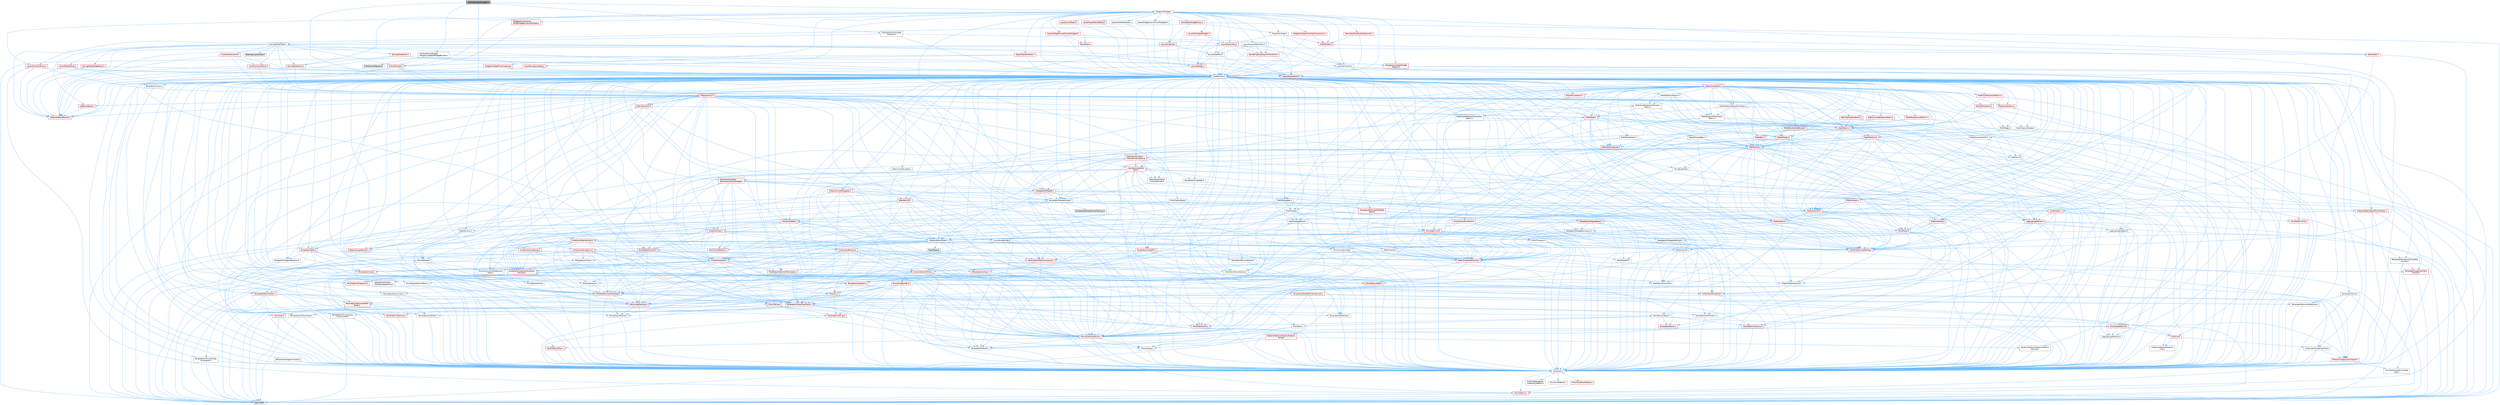 digraph "DetailsDisplayManager.h"
{
 // INTERACTIVE_SVG=YES
 // LATEX_PDF_SIZE
  bgcolor="transparent";
  edge [fontname=Helvetica,fontsize=10,labelfontname=Helvetica,labelfontsize=10];
  node [fontname=Helvetica,fontsize=10,shape=box,height=0.2,width=0.4];
  Node1 [id="Node000001",label="DetailsDisplayManager.h",height=0.2,width=0.4,color="gray40", fillcolor="grey60", style="filled", fontcolor="black",tooltip=" "];
  Node1 -> Node2 [id="edge1_Node000001_Node000002",color="steelblue1",style="solid",tooltip=" "];
  Node2 [id="Node000002",label="DetailsViewStyleKey.h",height=0.2,width=0.4,color="grey40", fillcolor="white", style="filled",URL="$d6/d60/DetailsViewStyleKey_8h.html",tooltip=" "];
  Node2 -> Node3 [id="edge2_Node000002_Node000003",color="steelblue1",style="solid",tooltip=" "];
  Node3 [id="Node000003",label="UObject/NameTypes.h",height=0.2,width=0.4,color="grey40", fillcolor="white", style="filled",URL="$d6/d35/NameTypes_8h.html",tooltip=" "];
  Node3 -> Node4 [id="edge3_Node000003_Node000004",color="steelblue1",style="solid",tooltip=" "];
  Node4 [id="Node000004",label="CoreTypes.h",height=0.2,width=0.4,color="grey40", fillcolor="white", style="filled",URL="$dc/dec/CoreTypes_8h.html",tooltip=" "];
  Node4 -> Node5 [id="edge4_Node000004_Node000005",color="steelblue1",style="solid",tooltip=" "];
  Node5 [id="Node000005",label="HAL/Platform.h",height=0.2,width=0.4,color="red", fillcolor="#FFF0F0", style="filled",URL="$d9/dd0/Platform_8h.html",tooltip=" "];
  Node5 -> Node8 [id="edge5_Node000005_Node000008",color="steelblue1",style="solid",tooltip=" "];
  Node8 [id="Node000008",label="type_traits",height=0.2,width=0.4,color="grey60", fillcolor="#E0E0E0", style="filled",tooltip=" "];
  Node4 -> Node15 [id="edge6_Node000004_Node000015",color="steelblue1",style="solid",tooltip=" "];
  Node15 [id="Node000015",label="ProfilingDebugging\l/UMemoryDefines.h",height=0.2,width=0.4,color="grey40", fillcolor="white", style="filled",URL="$d2/da2/UMemoryDefines_8h.html",tooltip=" "];
  Node4 -> Node16 [id="edge7_Node000004_Node000016",color="steelblue1",style="solid",tooltip=" "];
  Node16 [id="Node000016",label="Misc/CoreMiscDefines.h",height=0.2,width=0.4,color="red", fillcolor="#FFF0F0", style="filled",URL="$da/d38/CoreMiscDefines_8h.html",tooltip=" "];
  Node16 -> Node5 [id="edge8_Node000016_Node000005",color="steelblue1",style="solid",tooltip=" "];
  Node4 -> Node17 [id="edge9_Node000004_Node000017",color="steelblue1",style="solid",tooltip=" "];
  Node17 [id="Node000017",label="Misc/CoreDefines.h",height=0.2,width=0.4,color="grey40", fillcolor="white", style="filled",URL="$d3/dd2/CoreDefines_8h.html",tooltip=" "];
  Node3 -> Node18 [id="edge10_Node000003_Node000018",color="steelblue1",style="solid",tooltip=" "];
  Node18 [id="Node000018",label="Misc/AssertionMacros.h",height=0.2,width=0.4,color="red", fillcolor="#FFF0F0", style="filled",URL="$d0/dfa/AssertionMacros_8h.html",tooltip=" "];
  Node18 -> Node4 [id="edge11_Node000018_Node000004",color="steelblue1",style="solid",tooltip=" "];
  Node18 -> Node5 [id="edge12_Node000018_Node000005",color="steelblue1",style="solid",tooltip=" "];
  Node18 -> Node19 [id="edge13_Node000018_Node000019",color="steelblue1",style="solid",tooltip=" "];
  Node19 [id="Node000019",label="HAL/PlatformMisc.h",height=0.2,width=0.4,color="red", fillcolor="#FFF0F0", style="filled",URL="$d0/df5/PlatformMisc_8h.html",tooltip=" "];
  Node19 -> Node4 [id="edge14_Node000019_Node000004",color="steelblue1",style="solid",tooltip=" "];
  Node18 -> Node55 [id="edge15_Node000018_Node000055",color="steelblue1",style="solid",tooltip=" "];
  Node55 [id="Node000055",label="Templates/EnableIf.h",height=0.2,width=0.4,color="grey40", fillcolor="white", style="filled",URL="$d7/d60/EnableIf_8h.html",tooltip=" "];
  Node55 -> Node4 [id="edge16_Node000055_Node000004",color="steelblue1",style="solid",tooltip=" "];
  Node18 -> Node61 [id="edge17_Node000018_Node000061",color="steelblue1",style="solid",tooltip=" "];
  Node61 [id="Node000061",label="Misc/VarArgs.h",height=0.2,width=0.4,color="grey40", fillcolor="white", style="filled",URL="$d5/d6f/VarArgs_8h.html",tooltip=" "];
  Node61 -> Node4 [id="edge18_Node000061_Node000004",color="steelblue1",style="solid",tooltip=" "];
  Node3 -> Node69 [id="edge19_Node000003_Node000069",color="steelblue1",style="solid",tooltip=" "];
  Node69 [id="Node000069",label="HAL/UnrealMemory.h",height=0.2,width=0.4,color="red", fillcolor="#FFF0F0", style="filled",URL="$d9/d96/UnrealMemory_8h.html",tooltip=" "];
  Node69 -> Node4 [id="edge20_Node000069_Node000004",color="steelblue1",style="solid",tooltip=" "];
  Node69 -> Node73 [id="edge21_Node000069_Node000073",color="steelblue1",style="solid",tooltip=" "];
  Node73 [id="Node000073",label="HAL/MemoryBase.h",height=0.2,width=0.4,color="grey40", fillcolor="white", style="filled",URL="$d6/d9f/MemoryBase_8h.html",tooltip=" "];
  Node73 -> Node4 [id="edge22_Node000073_Node000004",color="steelblue1",style="solid",tooltip=" "];
  Node73 -> Node48 [id="edge23_Node000073_Node000048",color="steelblue1",style="solid",tooltip=" "];
  Node48 [id="Node000048",label="HAL/PlatformAtomics.h",height=0.2,width=0.4,color="red", fillcolor="#FFF0F0", style="filled",URL="$d3/d36/PlatformAtomics_8h.html",tooltip=" "];
  Node48 -> Node4 [id="edge24_Node000048_Node000004",color="steelblue1",style="solid",tooltip=" "];
  Node73 -> Node31 [id="edge25_Node000073_Node000031",color="steelblue1",style="solid",tooltip=" "];
  Node31 [id="Node000031",label="HAL/PlatformCrt.h",height=0.2,width=0.4,color="red", fillcolor="#FFF0F0", style="filled",URL="$d8/d75/PlatformCrt_8h.html",tooltip=" "];
  Node73 -> Node74 [id="edge26_Node000073_Node000074",color="steelblue1",style="solid",tooltip=" "];
  Node74 [id="Node000074",label="Misc/Exec.h",height=0.2,width=0.4,color="grey40", fillcolor="white", style="filled",URL="$de/ddb/Exec_8h.html",tooltip=" "];
  Node74 -> Node4 [id="edge27_Node000074_Node000004",color="steelblue1",style="solid",tooltip=" "];
  Node74 -> Node18 [id="edge28_Node000074_Node000018",color="steelblue1",style="solid",tooltip=" "];
  Node73 -> Node75 [id="edge29_Node000073_Node000075",color="steelblue1",style="solid",tooltip=" "];
  Node75 [id="Node000075",label="Misc/OutputDevice.h",height=0.2,width=0.4,color="red", fillcolor="#FFF0F0", style="filled",URL="$d7/d32/OutputDevice_8h.html",tooltip=" "];
  Node75 -> Node26 [id="edge30_Node000075_Node000026",color="steelblue1",style="solid",tooltip=" "];
  Node26 [id="Node000026",label="CoreFwd.h",height=0.2,width=0.4,color="red", fillcolor="#FFF0F0", style="filled",URL="$d1/d1e/CoreFwd_8h.html",tooltip=" "];
  Node26 -> Node4 [id="edge31_Node000026_Node000004",color="steelblue1",style="solid",tooltip=" "];
  Node26 -> Node27 [id="edge32_Node000026_Node000027",color="steelblue1",style="solid",tooltip=" "];
  Node27 [id="Node000027",label="Containers/ContainersFwd.h",height=0.2,width=0.4,color="grey40", fillcolor="white", style="filled",URL="$d4/d0a/ContainersFwd_8h.html",tooltip=" "];
  Node27 -> Node5 [id="edge33_Node000027_Node000005",color="steelblue1",style="solid",tooltip=" "];
  Node27 -> Node4 [id="edge34_Node000027_Node000004",color="steelblue1",style="solid",tooltip=" "];
  Node27 -> Node24 [id="edge35_Node000027_Node000024",color="steelblue1",style="solid",tooltip=" "];
  Node24 [id="Node000024",label="Traits/IsContiguousContainer.h",height=0.2,width=0.4,color="red", fillcolor="#FFF0F0", style="filled",URL="$d5/d3c/IsContiguousContainer_8h.html",tooltip=" "];
  Node24 -> Node4 [id="edge36_Node000024_Node000004",color="steelblue1",style="solid",tooltip=" "];
  Node24 -> Node25 [id="edge37_Node000024_Node000025",color="steelblue1",style="solid",tooltip=" "];
  Node25 [id="Node000025",label="Misc/StaticAssertComplete\lType.h",height=0.2,width=0.4,color="grey40", fillcolor="white", style="filled",URL="$d5/d4e/StaticAssertCompleteType_8h.html",tooltip=" "];
  Node26 -> Node29 [id="edge38_Node000026_Node000029",color="steelblue1",style="solid",tooltip=" "];
  Node29 [id="Node000029",label="UObject/UObjectHierarchy\lFwd.h",height=0.2,width=0.4,color="grey40", fillcolor="white", style="filled",URL="$d3/d13/UObjectHierarchyFwd_8h.html",tooltip=" "];
  Node75 -> Node4 [id="edge39_Node000075_Node000004",color="steelblue1",style="solid",tooltip=" "];
  Node75 -> Node76 [id="edge40_Node000075_Node000076",color="steelblue1",style="solid",tooltip=" "];
  Node76 [id="Node000076",label="Logging/LogVerbosity.h",height=0.2,width=0.4,color="grey40", fillcolor="white", style="filled",URL="$d2/d8f/LogVerbosity_8h.html",tooltip=" "];
  Node76 -> Node4 [id="edge41_Node000076_Node000004",color="steelblue1",style="solid",tooltip=" "];
  Node75 -> Node61 [id="edge42_Node000075_Node000061",color="steelblue1",style="solid",tooltip=" "];
  Node73 -> Node77 [id="edge43_Node000073_Node000077",color="steelblue1",style="solid",tooltip=" "];
  Node77 [id="Node000077",label="Templates/Atomic.h",height=0.2,width=0.4,color="red", fillcolor="#FFF0F0", style="filled",URL="$d3/d91/Atomic_8h.html",tooltip=" "];
  Node69 -> Node86 [id="edge44_Node000069_Node000086",color="steelblue1",style="solid",tooltip=" "];
  Node86 [id="Node000086",label="HAL/PlatformMemory.h",height=0.2,width=0.4,color="red", fillcolor="#FFF0F0", style="filled",URL="$de/d68/PlatformMemory_8h.html",tooltip=" "];
  Node86 -> Node4 [id="edge45_Node000086_Node000004",color="steelblue1",style="solid",tooltip=" "];
  Node69 -> Node89 [id="edge46_Node000069_Node000089",color="steelblue1",style="solid",tooltip=" "];
  Node89 [id="Node000089",label="Templates/IsPointer.h",height=0.2,width=0.4,color="grey40", fillcolor="white", style="filled",URL="$d7/d05/IsPointer_8h.html",tooltip=" "];
  Node89 -> Node4 [id="edge47_Node000089_Node000004",color="steelblue1",style="solid",tooltip=" "];
  Node3 -> Node90 [id="edge48_Node000003_Node000090",color="steelblue1",style="solid",tooltip=" "];
  Node90 [id="Node000090",label="Templates/UnrealTypeTraits.h",height=0.2,width=0.4,color="red", fillcolor="#FFF0F0", style="filled",URL="$d2/d2d/UnrealTypeTraits_8h.html",tooltip=" "];
  Node90 -> Node4 [id="edge49_Node000090_Node000004",color="steelblue1",style="solid",tooltip=" "];
  Node90 -> Node89 [id="edge50_Node000090_Node000089",color="steelblue1",style="solid",tooltip=" "];
  Node90 -> Node18 [id="edge51_Node000090_Node000018",color="steelblue1",style="solid",tooltip=" "];
  Node90 -> Node82 [id="edge52_Node000090_Node000082",color="steelblue1",style="solid",tooltip=" "];
  Node82 [id="Node000082",label="Templates/AndOrNot.h",height=0.2,width=0.4,color="grey40", fillcolor="white", style="filled",URL="$db/d0a/AndOrNot_8h.html",tooltip=" "];
  Node82 -> Node4 [id="edge53_Node000082_Node000004",color="steelblue1",style="solid",tooltip=" "];
  Node90 -> Node55 [id="edge54_Node000090_Node000055",color="steelblue1",style="solid",tooltip=" "];
  Node90 -> Node91 [id="edge55_Node000090_Node000091",color="steelblue1",style="solid",tooltip=" "];
  Node91 [id="Node000091",label="Templates/IsArithmetic.h",height=0.2,width=0.4,color="grey40", fillcolor="white", style="filled",URL="$d2/d5d/IsArithmetic_8h.html",tooltip=" "];
  Node91 -> Node4 [id="edge56_Node000091_Node000004",color="steelblue1",style="solid",tooltip=" "];
  Node90 -> Node93 [id="edge57_Node000090_Node000093",color="steelblue1",style="solid",tooltip=" "];
  Node93 [id="Node000093",label="Templates/IsPODType.h",height=0.2,width=0.4,color="grey40", fillcolor="white", style="filled",URL="$d7/db1/IsPODType_8h.html",tooltip=" "];
  Node93 -> Node4 [id="edge58_Node000093_Node000004",color="steelblue1",style="solid",tooltip=" "];
  Node90 -> Node94 [id="edge59_Node000090_Node000094",color="steelblue1",style="solid",tooltip=" "];
  Node94 [id="Node000094",label="Templates/IsUECoreType.h",height=0.2,width=0.4,color="grey40", fillcolor="white", style="filled",URL="$d1/db8/IsUECoreType_8h.html",tooltip=" "];
  Node94 -> Node4 [id="edge60_Node000094_Node000004",color="steelblue1",style="solid",tooltip=" "];
  Node94 -> Node8 [id="edge61_Node000094_Node000008",color="steelblue1",style="solid",tooltip=" "];
  Node90 -> Node83 [id="edge62_Node000090_Node000083",color="steelblue1",style="solid",tooltip=" "];
  Node83 [id="Node000083",label="Templates/IsTriviallyCopy\lConstructible.h",height=0.2,width=0.4,color="grey40", fillcolor="white", style="filled",URL="$d3/d78/IsTriviallyCopyConstructible_8h.html",tooltip=" "];
  Node83 -> Node4 [id="edge63_Node000083_Node000004",color="steelblue1",style="solid",tooltip=" "];
  Node83 -> Node8 [id="edge64_Node000083_Node000008",color="steelblue1",style="solid",tooltip=" "];
  Node3 -> Node95 [id="edge65_Node000003_Node000095",color="steelblue1",style="solid",tooltip=" "];
  Node95 [id="Node000095",label="Templates/UnrealTemplate.h",height=0.2,width=0.4,color="red", fillcolor="#FFF0F0", style="filled",URL="$d4/d24/UnrealTemplate_8h.html",tooltip=" "];
  Node95 -> Node4 [id="edge66_Node000095_Node000004",color="steelblue1",style="solid",tooltip=" "];
  Node95 -> Node89 [id="edge67_Node000095_Node000089",color="steelblue1",style="solid",tooltip=" "];
  Node95 -> Node69 [id="edge68_Node000095_Node000069",color="steelblue1",style="solid",tooltip=" "];
  Node95 -> Node90 [id="edge69_Node000095_Node000090",color="steelblue1",style="solid",tooltip=" "];
  Node95 -> Node98 [id="edge70_Node000095_Node000098",color="steelblue1",style="solid",tooltip=" "];
  Node98 [id="Node000098",label="Templates/RemoveReference.h",height=0.2,width=0.4,color="grey40", fillcolor="white", style="filled",URL="$da/dbe/RemoveReference_8h.html",tooltip=" "];
  Node98 -> Node4 [id="edge71_Node000098_Node000004",color="steelblue1",style="solid",tooltip=" "];
  Node95 -> Node99 [id="edge72_Node000095_Node000099",color="steelblue1",style="solid",tooltip=" "];
  Node99 [id="Node000099",label="Templates/TypeCompatible\lBytes.h",height=0.2,width=0.4,color="red", fillcolor="#FFF0F0", style="filled",URL="$df/d0a/TypeCompatibleBytes_8h.html",tooltip=" "];
  Node99 -> Node4 [id="edge73_Node000099_Node000004",color="steelblue1",style="solid",tooltip=" "];
  Node99 -> Node8 [id="edge74_Node000099_Node000008",color="steelblue1",style="solid",tooltip=" "];
  Node95 -> Node24 [id="edge75_Node000095_Node000024",color="steelblue1",style="solid",tooltip=" "];
  Node95 -> Node8 [id="edge76_Node000095_Node000008",color="steelblue1",style="solid",tooltip=" "];
  Node3 -> Node101 [id="edge77_Node000003_Node000101",color="steelblue1",style="solid",tooltip=" "];
  Node101 [id="Node000101",label="Containers/UnrealString.h",height=0.2,width=0.4,color="red", fillcolor="#FFF0F0", style="filled",URL="$d5/dba/UnrealString_8h.html",tooltip=" "];
  Node3 -> Node105 [id="edge78_Node000003_Node000105",color="steelblue1",style="solid",tooltip=" "];
  Node105 [id="Node000105",label="HAL/CriticalSection.h",height=0.2,width=0.4,color="red", fillcolor="#FFF0F0", style="filled",URL="$d6/d90/CriticalSection_8h.html",tooltip=" "];
  Node3 -> Node108 [id="edge79_Node000003_Node000108",color="steelblue1",style="solid",tooltip=" "];
  Node108 [id="Node000108",label="Containers/StringConv.h",height=0.2,width=0.4,color="red", fillcolor="#FFF0F0", style="filled",URL="$d3/ddf/StringConv_8h.html",tooltip=" "];
  Node108 -> Node4 [id="edge80_Node000108_Node000004",color="steelblue1",style="solid",tooltip=" "];
  Node108 -> Node18 [id="edge81_Node000108_Node000018",color="steelblue1",style="solid",tooltip=" "];
  Node108 -> Node109 [id="edge82_Node000108_Node000109",color="steelblue1",style="solid",tooltip=" "];
  Node109 [id="Node000109",label="Containers/ContainerAllocation\lPolicies.h",height=0.2,width=0.4,color="red", fillcolor="#FFF0F0", style="filled",URL="$d7/dff/ContainerAllocationPolicies_8h.html",tooltip=" "];
  Node109 -> Node4 [id="edge83_Node000109_Node000004",color="steelblue1",style="solid",tooltip=" "];
  Node109 -> Node109 [id="edge84_Node000109_Node000109",color="steelblue1",style="solid",tooltip=" "];
  Node109 -> Node111 [id="edge85_Node000109_Node000111",color="steelblue1",style="solid",tooltip=" "];
  Node111 [id="Node000111",label="HAL/PlatformMath.h",height=0.2,width=0.4,color="red", fillcolor="#FFF0F0", style="filled",URL="$dc/d53/PlatformMath_8h.html",tooltip=" "];
  Node111 -> Node4 [id="edge86_Node000111_Node000004",color="steelblue1",style="solid",tooltip=" "];
  Node109 -> Node69 [id="edge87_Node000109_Node000069",color="steelblue1",style="solid",tooltip=" "];
  Node109 -> Node41 [id="edge88_Node000109_Node000041",color="steelblue1",style="solid",tooltip=" "];
  Node41 [id="Node000041",label="Math/NumericLimits.h",height=0.2,width=0.4,color="grey40", fillcolor="white", style="filled",URL="$df/d1b/NumericLimits_8h.html",tooltip=" "];
  Node41 -> Node4 [id="edge89_Node000041_Node000004",color="steelblue1",style="solid",tooltip=" "];
  Node109 -> Node18 [id="edge90_Node000109_Node000018",color="steelblue1",style="solid",tooltip=" "];
  Node109 -> Node120 [id="edge91_Node000109_Node000120",color="steelblue1",style="solid",tooltip=" "];
  Node120 [id="Node000120",label="Templates/MemoryOps.h",height=0.2,width=0.4,color="red", fillcolor="#FFF0F0", style="filled",URL="$db/dea/MemoryOps_8h.html",tooltip=" "];
  Node120 -> Node4 [id="edge92_Node000120_Node000004",color="steelblue1",style="solid",tooltip=" "];
  Node120 -> Node69 [id="edge93_Node000120_Node000069",color="steelblue1",style="solid",tooltip=" "];
  Node120 -> Node84 [id="edge94_Node000120_Node000084",color="steelblue1",style="solid",tooltip=" "];
  Node84 [id="Node000084",label="Templates/IsTriviallyCopy\lAssignable.h",height=0.2,width=0.4,color="grey40", fillcolor="white", style="filled",URL="$d2/df2/IsTriviallyCopyAssignable_8h.html",tooltip=" "];
  Node84 -> Node4 [id="edge95_Node000084_Node000004",color="steelblue1",style="solid",tooltip=" "];
  Node84 -> Node8 [id="edge96_Node000084_Node000008",color="steelblue1",style="solid",tooltip=" "];
  Node120 -> Node83 [id="edge97_Node000120_Node000083",color="steelblue1",style="solid",tooltip=" "];
  Node120 -> Node90 [id="edge98_Node000120_Node000090",color="steelblue1",style="solid",tooltip=" "];
  Node120 -> Node8 [id="edge99_Node000120_Node000008",color="steelblue1",style="solid",tooltip=" "];
  Node109 -> Node99 [id="edge100_Node000109_Node000099",color="steelblue1",style="solid",tooltip=" "];
  Node109 -> Node8 [id="edge101_Node000109_Node000008",color="steelblue1",style="solid",tooltip=" "];
  Node108 -> Node121 [id="edge102_Node000108_Node000121",color="steelblue1",style="solid",tooltip=" "];
  Node121 [id="Node000121",label="Containers/Array.h",height=0.2,width=0.4,color="red", fillcolor="#FFF0F0", style="filled",URL="$df/dd0/Array_8h.html",tooltip=" "];
  Node121 -> Node4 [id="edge103_Node000121_Node000004",color="steelblue1",style="solid",tooltip=" "];
  Node121 -> Node18 [id="edge104_Node000121_Node000018",color="steelblue1",style="solid",tooltip=" "];
  Node121 -> Node122 [id="edge105_Node000121_Node000122",color="steelblue1",style="solid",tooltip=" "];
  Node122 [id="Node000122",label="Misc/IntrusiveUnsetOptional\lState.h",height=0.2,width=0.4,color="grey40", fillcolor="white", style="filled",URL="$d2/d0a/IntrusiveUnsetOptionalState_8h.html",tooltip=" "];
  Node122 -> Node123 [id="edge106_Node000122_Node000123",color="steelblue1",style="solid",tooltip=" "];
  Node123 [id="Node000123",label="Misc/OptionalFwd.h",height=0.2,width=0.4,color="grey40", fillcolor="white", style="filled",URL="$dc/d50/OptionalFwd_8h.html",tooltip=" "];
  Node121 -> Node69 [id="edge107_Node000121_Node000069",color="steelblue1",style="solid",tooltip=" "];
  Node121 -> Node90 [id="edge108_Node000121_Node000090",color="steelblue1",style="solid",tooltip=" "];
  Node121 -> Node95 [id="edge109_Node000121_Node000095",color="steelblue1",style="solid",tooltip=" "];
  Node121 -> Node109 [id="edge110_Node000121_Node000109",color="steelblue1",style="solid",tooltip=" "];
  Node121 -> Node128 [id="edge111_Node000121_Node000128",color="steelblue1",style="solid",tooltip=" "];
  Node128 [id="Node000128",label="Serialization/Archive.h",height=0.2,width=0.4,color="red", fillcolor="#FFF0F0", style="filled",URL="$d7/d3b/Archive_8h.html",tooltip=" "];
  Node128 -> Node26 [id="edge112_Node000128_Node000026",color="steelblue1",style="solid",tooltip=" "];
  Node128 -> Node4 [id="edge113_Node000128_Node000004",color="steelblue1",style="solid",tooltip=" "];
  Node128 -> Node129 [id="edge114_Node000128_Node000129",color="steelblue1",style="solid",tooltip=" "];
  Node129 [id="Node000129",label="HAL/PlatformProperties.h",height=0.2,width=0.4,color="red", fillcolor="#FFF0F0", style="filled",URL="$d9/db0/PlatformProperties_8h.html",tooltip=" "];
  Node129 -> Node4 [id="edge115_Node000129_Node000004",color="steelblue1",style="solid",tooltip=" "];
  Node128 -> Node132 [id="edge116_Node000128_Node000132",color="steelblue1",style="solid",tooltip=" "];
  Node132 [id="Node000132",label="Internationalization\l/TextNamespaceFwd.h",height=0.2,width=0.4,color="grey40", fillcolor="white", style="filled",URL="$d8/d97/TextNamespaceFwd_8h.html",tooltip=" "];
  Node132 -> Node4 [id="edge117_Node000132_Node000004",color="steelblue1",style="solid",tooltip=" "];
  Node128 -> Node18 [id="edge118_Node000128_Node000018",color="steelblue1",style="solid",tooltip=" "];
  Node128 -> Node133 [id="edge119_Node000128_Node000133",color="steelblue1",style="solid",tooltip=" "];
  Node133 [id="Node000133",label="Misc/EngineVersionBase.h",height=0.2,width=0.4,color="grey40", fillcolor="white", style="filled",URL="$d5/d2b/EngineVersionBase_8h.html",tooltip=" "];
  Node133 -> Node4 [id="edge120_Node000133_Node000004",color="steelblue1",style="solid",tooltip=" "];
  Node128 -> Node61 [id="edge121_Node000128_Node000061",color="steelblue1",style="solid",tooltip=" "];
  Node128 -> Node55 [id="edge122_Node000128_Node000055",color="steelblue1",style="solid",tooltip=" "];
  Node128 -> Node136 [id="edge123_Node000128_Node000136",color="steelblue1",style="solid",tooltip=" "];
  Node136 [id="Node000136",label="Templates/IsEnumClass.h",height=0.2,width=0.4,color="grey40", fillcolor="white", style="filled",URL="$d7/d15/IsEnumClass_8h.html",tooltip=" "];
  Node136 -> Node4 [id="edge124_Node000136_Node000004",color="steelblue1",style="solid",tooltip=" "];
  Node136 -> Node82 [id="edge125_Node000136_Node000082",color="steelblue1",style="solid",tooltip=" "];
  Node128 -> Node95 [id="edge126_Node000128_Node000095",color="steelblue1",style="solid",tooltip=" "];
  Node128 -> Node137 [id="edge127_Node000128_Node000137",color="steelblue1",style="solid",tooltip=" "];
  Node137 [id="Node000137",label="UObject/ObjectVersion.h",height=0.2,width=0.4,color="grey40", fillcolor="white", style="filled",URL="$da/d63/ObjectVersion_8h.html",tooltip=" "];
  Node137 -> Node4 [id="edge128_Node000137_Node000004",color="steelblue1",style="solid",tooltip=" "];
  Node121 -> Node154 [id="edge129_Node000121_Node000154",color="steelblue1",style="solid",tooltip=" "];
  Node154 [id="Node000154",label="Templates/Invoke.h",height=0.2,width=0.4,color="red", fillcolor="#FFF0F0", style="filled",URL="$d7/deb/Invoke_8h.html",tooltip=" "];
  Node154 -> Node4 [id="edge130_Node000154_Node000004",color="steelblue1",style="solid",tooltip=" "];
  Node154 -> Node95 [id="edge131_Node000154_Node000095",color="steelblue1",style="solid",tooltip=" "];
  Node154 -> Node8 [id="edge132_Node000154_Node000008",color="steelblue1",style="solid",tooltip=" "];
  Node121 -> Node159 [id="edge133_Node000121_Node000159",color="steelblue1",style="solid",tooltip=" "];
  Node159 [id="Node000159",label="Templates/Less.h",height=0.2,width=0.4,color="grey40", fillcolor="white", style="filled",URL="$de/dc8/Less_8h.html",tooltip=" "];
  Node159 -> Node4 [id="edge134_Node000159_Node000004",color="steelblue1",style="solid",tooltip=" "];
  Node159 -> Node95 [id="edge135_Node000159_Node000095",color="steelblue1",style="solid",tooltip=" "];
  Node121 -> Node166 [id="edge136_Node000121_Node000166",color="steelblue1",style="solid",tooltip=" "];
  Node166 [id="Node000166",label="Templates/LosesQualifiers\lFromTo.h",height=0.2,width=0.4,color="red", fillcolor="#FFF0F0", style="filled",URL="$d2/db3/LosesQualifiersFromTo_8h.html",tooltip=" "];
  Node166 -> Node8 [id="edge137_Node000166_Node000008",color="steelblue1",style="solid",tooltip=" "];
  Node121 -> Node167 [id="edge138_Node000121_Node000167",color="steelblue1",style="solid",tooltip=" "];
  Node167 [id="Node000167",label="Templates/Sorting.h",height=0.2,width=0.4,color="red", fillcolor="#FFF0F0", style="filled",URL="$d3/d9e/Sorting_8h.html",tooltip=" "];
  Node167 -> Node4 [id="edge139_Node000167_Node000004",color="steelblue1",style="solid",tooltip=" "];
  Node167 -> Node111 [id="edge140_Node000167_Node000111",color="steelblue1",style="solid",tooltip=" "];
  Node167 -> Node159 [id="edge141_Node000167_Node000159",color="steelblue1",style="solid",tooltip=" "];
  Node121 -> Node171 [id="edge142_Node000121_Node000171",color="steelblue1",style="solid",tooltip=" "];
  Node171 [id="Node000171",label="Templates/AlignmentTemplates.h",height=0.2,width=0.4,color="red", fillcolor="#FFF0F0", style="filled",URL="$dd/d32/AlignmentTemplates_8h.html",tooltip=" "];
  Node171 -> Node4 [id="edge143_Node000171_Node000004",color="steelblue1",style="solid",tooltip=" "];
  Node171 -> Node89 [id="edge144_Node000171_Node000089",color="steelblue1",style="solid",tooltip=" "];
  Node121 -> Node8 [id="edge145_Node000121_Node000008",color="steelblue1",style="solid",tooltip=" "];
  Node108 -> Node145 [id="edge146_Node000108_Node000145",color="steelblue1",style="solid",tooltip=" "];
  Node145 [id="Node000145",label="Misc/CString.h",height=0.2,width=0.4,color="red", fillcolor="#FFF0F0", style="filled",URL="$d2/d49/CString_8h.html",tooltip=" "];
  Node145 -> Node4 [id="edge147_Node000145_Node000004",color="steelblue1",style="solid",tooltip=" "];
  Node145 -> Node31 [id="edge148_Node000145_Node000031",color="steelblue1",style="solid",tooltip=" "];
  Node145 -> Node71 [id="edge149_Node000145_Node000071",color="steelblue1",style="solid",tooltip=" "];
  Node71 [id="Node000071",label="HAL/PlatformString.h",height=0.2,width=0.4,color="red", fillcolor="#FFF0F0", style="filled",URL="$db/db5/PlatformString_8h.html",tooltip=" "];
  Node71 -> Node4 [id="edge150_Node000071_Node000004",color="steelblue1",style="solid",tooltip=" "];
  Node145 -> Node18 [id="edge151_Node000145_Node000018",color="steelblue1",style="solid",tooltip=" "];
  Node145 -> Node146 [id="edge152_Node000145_Node000146",color="steelblue1",style="solid",tooltip=" "];
  Node146 [id="Node000146",label="Misc/Char.h",height=0.2,width=0.4,color="red", fillcolor="#FFF0F0", style="filled",URL="$d0/d58/Char_8h.html",tooltip=" "];
  Node146 -> Node4 [id="edge153_Node000146_Node000004",color="steelblue1",style="solid",tooltip=" "];
  Node146 -> Node8 [id="edge154_Node000146_Node000008",color="steelblue1",style="solid",tooltip=" "];
  Node145 -> Node61 [id="edge155_Node000145_Node000061",color="steelblue1",style="solid",tooltip=" "];
  Node108 -> Node172 [id="edge156_Node000108_Node000172",color="steelblue1",style="solid",tooltip=" "];
  Node172 [id="Node000172",label="Templates/IsArray.h",height=0.2,width=0.4,color="grey40", fillcolor="white", style="filled",URL="$d8/d8d/IsArray_8h.html",tooltip=" "];
  Node172 -> Node4 [id="edge157_Node000172_Node000004",color="steelblue1",style="solid",tooltip=" "];
  Node108 -> Node95 [id="edge158_Node000108_Node000095",color="steelblue1",style="solid",tooltip=" "];
  Node108 -> Node90 [id="edge159_Node000108_Node000090",color="steelblue1",style="solid",tooltip=" "];
  Node108 -> Node24 [id="edge160_Node000108_Node000024",color="steelblue1",style="solid",tooltip=" "];
  Node108 -> Node8 [id="edge161_Node000108_Node000008",color="steelblue1",style="solid",tooltip=" "];
  Node3 -> Node21 [id="edge162_Node000003_Node000021",color="steelblue1",style="solid",tooltip=" "];
  Node21 [id="Node000021",label="Containers/StringFwd.h",height=0.2,width=0.4,color="red", fillcolor="#FFF0F0", style="filled",URL="$df/d37/StringFwd_8h.html",tooltip=" "];
  Node21 -> Node4 [id="edge163_Node000021_Node000004",color="steelblue1",style="solid",tooltip=" "];
  Node21 -> Node24 [id="edge164_Node000021_Node000024",color="steelblue1",style="solid",tooltip=" "];
  Node3 -> Node173 [id="edge165_Node000003_Node000173",color="steelblue1",style="solid",tooltip=" "];
  Node173 [id="Node000173",label="UObject/UnrealNames.h",height=0.2,width=0.4,color="red", fillcolor="#FFF0F0", style="filled",URL="$d8/db1/UnrealNames_8h.html",tooltip=" "];
  Node173 -> Node4 [id="edge166_Node000173_Node000004",color="steelblue1",style="solid",tooltip=" "];
  Node3 -> Node77 [id="edge167_Node000003_Node000077",color="steelblue1",style="solid",tooltip=" "];
  Node3 -> Node139 [id="edge168_Node000003_Node000139",color="steelblue1",style="solid",tooltip=" "];
  Node139 [id="Node000139",label="Serialization/MemoryLayout.h",height=0.2,width=0.4,color="red", fillcolor="#FFF0F0", style="filled",URL="$d7/d66/MemoryLayout_8h.html",tooltip=" "];
  Node139 -> Node142 [id="edge169_Node000139_Node000142",color="steelblue1",style="solid",tooltip=" "];
  Node142 [id="Node000142",label="Containers/EnumAsByte.h",height=0.2,width=0.4,color="grey40", fillcolor="white", style="filled",URL="$d6/d9a/EnumAsByte_8h.html",tooltip=" "];
  Node142 -> Node4 [id="edge170_Node000142_Node000004",color="steelblue1",style="solid",tooltip=" "];
  Node142 -> Node93 [id="edge171_Node000142_Node000093",color="steelblue1",style="solid",tooltip=" "];
  Node142 -> Node143 [id="edge172_Node000142_Node000143",color="steelblue1",style="solid",tooltip=" "];
  Node143 [id="Node000143",label="Templates/TypeHash.h",height=0.2,width=0.4,color="red", fillcolor="#FFF0F0", style="filled",URL="$d1/d62/TypeHash_8h.html",tooltip=" "];
  Node143 -> Node4 [id="edge173_Node000143_Node000004",color="steelblue1",style="solid",tooltip=" "];
  Node143 -> Node144 [id="edge174_Node000143_Node000144",color="steelblue1",style="solid",tooltip=" "];
  Node144 [id="Node000144",label="Misc/Crc.h",height=0.2,width=0.4,color="red", fillcolor="#FFF0F0", style="filled",URL="$d4/dd2/Crc_8h.html",tooltip=" "];
  Node144 -> Node4 [id="edge175_Node000144_Node000004",color="steelblue1",style="solid",tooltip=" "];
  Node144 -> Node71 [id="edge176_Node000144_Node000071",color="steelblue1",style="solid",tooltip=" "];
  Node144 -> Node18 [id="edge177_Node000144_Node000018",color="steelblue1",style="solid",tooltip=" "];
  Node144 -> Node145 [id="edge178_Node000144_Node000145",color="steelblue1",style="solid",tooltip=" "];
  Node144 -> Node146 [id="edge179_Node000144_Node000146",color="steelblue1",style="solid",tooltip=" "];
  Node144 -> Node90 [id="edge180_Node000144_Node000090",color="steelblue1",style="solid",tooltip=" "];
  Node143 -> Node8 [id="edge181_Node000143_Node000008",color="steelblue1",style="solid",tooltip=" "];
  Node139 -> Node21 [id="edge182_Node000139_Node000021",color="steelblue1",style="solid",tooltip=" "];
  Node139 -> Node69 [id="edge183_Node000139_Node000069",color="steelblue1",style="solid",tooltip=" "];
  Node139 -> Node55 [id="edge184_Node000139_Node000055",color="steelblue1",style="solid",tooltip=" "];
  Node139 -> Node95 [id="edge185_Node000139_Node000095",color="steelblue1",style="solid",tooltip=" "];
  Node3 -> Node122 [id="edge186_Node000003_Node000122",color="steelblue1",style="solid",tooltip=" "];
  Node3 -> Node175 [id="edge187_Node000003_Node000175",color="steelblue1",style="solid",tooltip=" "];
  Node175 [id="Node000175",label="Misc/StringBuilder.h",height=0.2,width=0.4,color="red", fillcolor="#FFF0F0", style="filled",URL="$d4/d52/StringBuilder_8h.html",tooltip=" "];
  Node175 -> Node21 [id="edge188_Node000175_Node000021",color="steelblue1",style="solid",tooltip=" "];
  Node175 -> Node4 [id="edge189_Node000175_Node000004",color="steelblue1",style="solid",tooltip=" "];
  Node175 -> Node71 [id="edge190_Node000175_Node000071",color="steelblue1",style="solid",tooltip=" "];
  Node175 -> Node69 [id="edge191_Node000175_Node000069",color="steelblue1",style="solid",tooltip=" "];
  Node175 -> Node18 [id="edge192_Node000175_Node000018",color="steelblue1",style="solid",tooltip=" "];
  Node175 -> Node145 [id="edge193_Node000175_Node000145",color="steelblue1",style="solid",tooltip=" "];
  Node175 -> Node55 [id="edge194_Node000175_Node000055",color="steelblue1",style="solid",tooltip=" "];
  Node175 -> Node95 [id="edge195_Node000175_Node000095",color="steelblue1",style="solid",tooltip=" "];
  Node175 -> Node90 [id="edge196_Node000175_Node000090",color="steelblue1",style="solid",tooltip=" "];
  Node175 -> Node24 [id="edge197_Node000175_Node000024",color="steelblue1",style="solid",tooltip=" "];
  Node175 -> Node8 [id="edge198_Node000175_Node000008",color="steelblue1",style="solid",tooltip=" "];
  Node3 -> Node54 [id="edge199_Node000003_Node000054",color="steelblue1",style="solid",tooltip=" "];
  Node54 [id="Node000054",label="Trace/Trace.h",height=0.2,width=0.4,color="grey60", fillcolor="#E0E0E0", style="filled",tooltip=" "];
  Node1 -> Node181 [id="edge200_Node000001_Node000181",color="steelblue1",style="solid",tooltip=" "];
  Node181 [id="Node000181",label="Framework/Commands\l/UIAction.h",height=0.2,width=0.4,color="grey40", fillcolor="white", style="filled",URL="$d3/d13/UIAction_8h.html",tooltip=" "];
  Node181 -> Node182 [id="edge201_Node000181_Node000182",color="steelblue1",style="solid",tooltip=" "];
  Node182 [id="Node000182",label="CoreMinimal.h",height=0.2,width=0.4,color="grey40", fillcolor="white", style="filled",URL="$d7/d67/CoreMinimal_8h.html",tooltip=" "];
  Node182 -> Node4 [id="edge202_Node000182_Node000004",color="steelblue1",style="solid",tooltip=" "];
  Node182 -> Node26 [id="edge203_Node000182_Node000026",color="steelblue1",style="solid",tooltip=" "];
  Node182 -> Node29 [id="edge204_Node000182_Node000029",color="steelblue1",style="solid",tooltip=" "];
  Node182 -> Node27 [id="edge205_Node000182_Node000027",color="steelblue1",style="solid",tooltip=" "];
  Node182 -> Node61 [id="edge206_Node000182_Node000061",color="steelblue1",style="solid",tooltip=" "];
  Node182 -> Node76 [id="edge207_Node000182_Node000076",color="steelblue1",style="solid",tooltip=" "];
  Node182 -> Node75 [id="edge208_Node000182_Node000075",color="steelblue1",style="solid",tooltip=" "];
  Node182 -> Node31 [id="edge209_Node000182_Node000031",color="steelblue1",style="solid",tooltip=" "];
  Node182 -> Node19 [id="edge210_Node000182_Node000019",color="steelblue1",style="solid",tooltip=" "];
  Node182 -> Node18 [id="edge211_Node000182_Node000018",color="steelblue1",style="solid",tooltip=" "];
  Node182 -> Node89 [id="edge212_Node000182_Node000089",color="steelblue1",style="solid",tooltip=" "];
  Node182 -> Node86 [id="edge213_Node000182_Node000086",color="steelblue1",style="solid",tooltip=" "];
  Node182 -> Node48 [id="edge214_Node000182_Node000048",color="steelblue1",style="solid",tooltip=" "];
  Node182 -> Node74 [id="edge215_Node000182_Node000074",color="steelblue1",style="solid",tooltip=" "];
  Node182 -> Node73 [id="edge216_Node000182_Node000073",color="steelblue1",style="solid",tooltip=" "];
  Node182 -> Node69 [id="edge217_Node000182_Node000069",color="steelblue1",style="solid",tooltip=" "];
  Node182 -> Node91 [id="edge218_Node000182_Node000091",color="steelblue1",style="solid",tooltip=" "];
  Node182 -> Node82 [id="edge219_Node000182_Node000082",color="steelblue1",style="solid",tooltip=" "];
  Node182 -> Node93 [id="edge220_Node000182_Node000093",color="steelblue1",style="solid",tooltip=" "];
  Node182 -> Node94 [id="edge221_Node000182_Node000094",color="steelblue1",style="solid",tooltip=" "];
  Node182 -> Node83 [id="edge222_Node000182_Node000083",color="steelblue1",style="solid",tooltip=" "];
  Node182 -> Node90 [id="edge223_Node000182_Node000090",color="steelblue1",style="solid",tooltip=" "];
  Node182 -> Node55 [id="edge224_Node000182_Node000055",color="steelblue1",style="solid",tooltip=" "];
  Node182 -> Node98 [id="edge225_Node000182_Node000098",color="steelblue1",style="solid",tooltip=" "];
  Node182 -> Node183 [id="edge226_Node000182_Node000183",color="steelblue1",style="solid",tooltip=" "];
  Node183 [id="Node000183",label="Templates/IntegralConstant.h",height=0.2,width=0.4,color="grey40", fillcolor="white", style="filled",URL="$db/d1b/IntegralConstant_8h.html",tooltip=" "];
  Node183 -> Node4 [id="edge227_Node000183_Node000004",color="steelblue1",style="solid",tooltip=" "];
  Node182 -> Node184 [id="edge228_Node000182_Node000184",color="steelblue1",style="solid",tooltip=" "];
  Node184 [id="Node000184",label="Templates/IsClass.h",height=0.2,width=0.4,color="grey40", fillcolor="white", style="filled",URL="$db/dcb/IsClass_8h.html",tooltip=" "];
  Node184 -> Node4 [id="edge229_Node000184_Node000004",color="steelblue1",style="solid",tooltip=" "];
  Node182 -> Node99 [id="edge230_Node000182_Node000099",color="steelblue1",style="solid",tooltip=" "];
  Node182 -> Node24 [id="edge231_Node000182_Node000024",color="steelblue1",style="solid",tooltip=" "];
  Node182 -> Node95 [id="edge232_Node000182_Node000095",color="steelblue1",style="solid",tooltip=" "];
  Node182 -> Node41 [id="edge233_Node000182_Node000041",color="steelblue1",style="solid",tooltip=" "];
  Node182 -> Node111 [id="edge234_Node000182_Node000111",color="steelblue1",style="solid",tooltip=" "];
  Node182 -> Node84 [id="edge235_Node000182_Node000084",color="steelblue1",style="solid",tooltip=" "];
  Node182 -> Node120 [id="edge236_Node000182_Node000120",color="steelblue1",style="solid",tooltip=" "];
  Node182 -> Node109 [id="edge237_Node000182_Node000109",color="steelblue1",style="solid",tooltip=" "];
  Node182 -> Node136 [id="edge238_Node000182_Node000136",color="steelblue1",style="solid",tooltip=" "];
  Node182 -> Node129 [id="edge239_Node000182_Node000129",color="steelblue1",style="solid",tooltip=" "];
  Node182 -> Node133 [id="edge240_Node000182_Node000133",color="steelblue1",style="solid",tooltip=" "];
  Node182 -> Node132 [id="edge241_Node000182_Node000132",color="steelblue1",style="solid",tooltip=" "];
  Node182 -> Node128 [id="edge242_Node000182_Node000128",color="steelblue1",style="solid",tooltip=" "];
  Node182 -> Node159 [id="edge243_Node000182_Node000159",color="steelblue1",style="solid",tooltip=" "];
  Node182 -> Node167 [id="edge244_Node000182_Node000167",color="steelblue1",style="solid",tooltip=" "];
  Node182 -> Node146 [id="edge245_Node000182_Node000146",color="steelblue1",style="solid",tooltip=" "];
  Node182 -> Node185 [id="edge246_Node000182_Node000185",color="steelblue1",style="solid",tooltip=" "];
  Node185 [id="Node000185",label="GenericPlatform/GenericPlatform\lStricmp.h",height=0.2,width=0.4,color="grey40", fillcolor="white", style="filled",URL="$d2/d86/GenericPlatformStricmp_8h.html",tooltip=" "];
  Node185 -> Node4 [id="edge247_Node000185_Node000004",color="steelblue1",style="solid",tooltip=" "];
  Node182 -> Node186 [id="edge248_Node000182_Node000186",color="steelblue1",style="solid",tooltip=" "];
  Node186 [id="Node000186",label="GenericPlatform/GenericPlatform\lString.h",height=0.2,width=0.4,color="red", fillcolor="#FFF0F0", style="filled",URL="$dd/d20/GenericPlatformString_8h.html",tooltip=" "];
  Node186 -> Node4 [id="edge249_Node000186_Node000004",color="steelblue1",style="solid",tooltip=" "];
  Node186 -> Node185 [id="edge250_Node000186_Node000185",color="steelblue1",style="solid",tooltip=" "];
  Node186 -> Node55 [id="edge251_Node000186_Node000055",color="steelblue1",style="solid",tooltip=" "];
  Node186 -> Node8 [id="edge252_Node000186_Node000008",color="steelblue1",style="solid",tooltip=" "];
  Node182 -> Node71 [id="edge253_Node000182_Node000071",color="steelblue1",style="solid",tooltip=" "];
  Node182 -> Node145 [id="edge254_Node000182_Node000145",color="steelblue1",style="solid",tooltip=" "];
  Node182 -> Node144 [id="edge255_Node000182_Node000144",color="steelblue1",style="solid",tooltip=" "];
  Node182 -> Node170 [id="edge256_Node000182_Node000170",color="steelblue1",style="solid",tooltip=" "];
  Node170 [id="Node000170",label="Math/UnrealMathUtility.h",height=0.2,width=0.4,color="red", fillcolor="#FFF0F0", style="filled",URL="$db/db8/UnrealMathUtility_8h.html",tooltip=" "];
  Node170 -> Node4 [id="edge257_Node000170_Node000004",color="steelblue1",style="solid",tooltip=" "];
  Node170 -> Node18 [id="edge258_Node000170_Node000018",color="steelblue1",style="solid",tooltip=" "];
  Node170 -> Node111 [id="edge259_Node000170_Node000111",color="steelblue1",style="solid",tooltip=" "];
  Node182 -> Node101 [id="edge260_Node000182_Node000101",color="steelblue1",style="solid",tooltip=" "];
  Node182 -> Node121 [id="edge261_Node000182_Node000121",color="steelblue1",style="solid",tooltip=" "];
  Node182 -> Node187 [id="edge262_Node000182_Node000187",color="steelblue1",style="solid",tooltip=" "];
  Node187 [id="Node000187",label="Misc/FrameNumber.h",height=0.2,width=0.4,color="grey40", fillcolor="white", style="filled",URL="$dd/dbd/FrameNumber_8h.html",tooltip=" "];
  Node187 -> Node4 [id="edge263_Node000187_Node000004",color="steelblue1",style="solid",tooltip=" "];
  Node187 -> Node41 [id="edge264_Node000187_Node000041",color="steelblue1",style="solid",tooltip=" "];
  Node187 -> Node170 [id="edge265_Node000187_Node000170",color="steelblue1",style="solid",tooltip=" "];
  Node187 -> Node55 [id="edge266_Node000187_Node000055",color="steelblue1",style="solid",tooltip=" "];
  Node187 -> Node90 [id="edge267_Node000187_Node000090",color="steelblue1",style="solid",tooltip=" "];
  Node182 -> Node188 [id="edge268_Node000182_Node000188",color="steelblue1",style="solid",tooltip=" "];
  Node188 [id="Node000188",label="Misc/Timespan.h",height=0.2,width=0.4,color="grey40", fillcolor="white", style="filled",URL="$da/dd9/Timespan_8h.html",tooltip=" "];
  Node188 -> Node4 [id="edge269_Node000188_Node000004",color="steelblue1",style="solid",tooltip=" "];
  Node188 -> Node189 [id="edge270_Node000188_Node000189",color="steelblue1",style="solid",tooltip=" "];
  Node189 [id="Node000189",label="Math/Interval.h",height=0.2,width=0.4,color="grey40", fillcolor="white", style="filled",URL="$d1/d55/Interval_8h.html",tooltip=" "];
  Node189 -> Node4 [id="edge271_Node000189_Node000004",color="steelblue1",style="solid",tooltip=" "];
  Node189 -> Node91 [id="edge272_Node000189_Node000091",color="steelblue1",style="solid",tooltip=" "];
  Node189 -> Node90 [id="edge273_Node000189_Node000090",color="steelblue1",style="solid",tooltip=" "];
  Node189 -> Node41 [id="edge274_Node000189_Node000041",color="steelblue1",style="solid",tooltip=" "];
  Node189 -> Node170 [id="edge275_Node000189_Node000170",color="steelblue1",style="solid",tooltip=" "];
  Node188 -> Node170 [id="edge276_Node000188_Node000170",color="steelblue1",style="solid",tooltip=" "];
  Node188 -> Node18 [id="edge277_Node000188_Node000018",color="steelblue1",style="solid",tooltip=" "];
  Node182 -> Node108 [id="edge278_Node000182_Node000108",color="steelblue1",style="solid",tooltip=" "];
  Node182 -> Node173 [id="edge279_Node000182_Node000173",color="steelblue1",style="solid",tooltip=" "];
  Node182 -> Node3 [id="edge280_Node000182_Node000003",color="steelblue1",style="solid",tooltip=" "];
  Node182 -> Node190 [id="edge281_Node000182_Node000190",color="steelblue1",style="solid",tooltip=" "];
  Node190 [id="Node000190",label="Misc/Parse.h",height=0.2,width=0.4,color="red", fillcolor="#FFF0F0", style="filled",URL="$dc/d71/Parse_8h.html",tooltip=" "];
  Node190 -> Node21 [id="edge282_Node000190_Node000021",color="steelblue1",style="solid",tooltip=" "];
  Node190 -> Node101 [id="edge283_Node000190_Node000101",color="steelblue1",style="solid",tooltip=" "];
  Node190 -> Node4 [id="edge284_Node000190_Node000004",color="steelblue1",style="solid",tooltip=" "];
  Node190 -> Node31 [id="edge285_Node000190_Node000031",color="steelblue1",style="solid",tooltip=" "];
  Node190 -> Node191 [id="edge286_Node000190_Node000191",color="steelblue1",style="solid",tooltip=" "];
  Node191 [id="Node000191",label="Templates/Function.h",height=0.2,width=0.4,color="red", fillcolor="#FFF0F0", style="filled",URL="$df/df5/Function_8h.html",tooltip=" "];
  Node191 -> Node4 [id="edge287_Node000191_Node000004",color="steelblue1",style="solid",tooltip=" "];
  Node191 -> Node18 [id="edge288_Node000191_Node000018",color="steelblue1",style="solid",tooltip=" "];
  Node191 -> Node122 [id="edge289_Node000191_Node000122",color="steelblue1",style="solid",tooltip=" "];
  Node191 -> Node69 [id="edge290_Node000191_Node000069",color="steelblue1",style="solid",tooltip=" "];
  Node191 -> Node90 [id="edge291_Node000191_Node000090",color="steelblue1",style="solid",tooltip=" "];
  Node191 -> Node154 [id="edge292_Node000191_Node000154",color="steelblue1",style="solid",tooltip=" "];
  Node191 -> Node95 [id="edge293_Node000191_Node000095",color="steelblue1",style="solid",tooltip=" "];
  Node191 -> Node170 [id="edge294_Node000191_Node000170",color="steelblue1",style="solid",tooltip=" "];
  Node191 -> Node8 [id="edge295_Node000191_Node000008",color="steelblue1",style="solid",tooltip=" "];
  Node182 -> Node171 [id="edge296_Node000182_Node000171",color="steelblue1",style="solid",tooltip=" "];
  Node182 -> Node193 [id="edge297_Node000182_Node000193",color="steelblue1",style="solid",tooltip=" "];
  Node193 [id="Node000193",label="Misc/StructBuilder.h",height=0.2,width=0.4,color="grey40", fillcolor="white", style="filled",URL="$d9/db3/StructBuilder_8h.html",tooltip=" "];
  Node193 -> Node4 [id="edge298_Node000193_Node000004",color="steelblue1",style="solid",tooltip=" "];
  Node193 -> Node170 [id="edge299_Node000193_Node000170",color="steelblue1",style="solid",tooltip=" "];
  Node193 -> Node171 [id="edge300_Node000193_Node000171",color="steelblue1",style="solid",tooltip=" "];
  Node182 -> Node113 [id="edge301_Node000182_Node000113",color="steelblue1",style="solid",tooltip=" "];
  Node113 [id="Node000113",label="Templates/Decay.h",height=0.2,width=0.4,color="grey40", fillcolor="white", style="filled",URL="$dd/d0f/Decay_8h.html",tooltip=" "];
  Node113 -> Node4 [id="edge302_Node000113_Node000004",color="steelblue1",style="solid",tooltip=" "];
  Node113 -> Node98 [id="edge303_Node000113_Node000098",color="steelblue1",style="solid",tooltip=" "];
  Node113 -> Node8 [id="edge304_Node000113_Node000008",color="steelblue1",style="solid",tooltip=" "];
  Node182 -> Node194 [id="edge305_Node000182_Node000194",color="steelblue1",style="solid",tooltip=" "];
  Node194 [id="Node000194",label="Templates/PointerIsConvertible\lFromTo.h",height=0.2,width=0.4,color="grey40", fillcolor="white", style="filled",URL="$d6/d65/PointerIsConvertibleFromTo_8h.html",tooltip=" "];
  Node194 -> Node4 [id="edge306_Node000194_Node000004",color="steelblue1",style="solid",tooltip=" "];
  Node194 -> Node25 [id="edge307_Node000194_Node000025",color="steelblue1",style="solid",tooltip=" "];
  Node194 -> Node166 [id="edge308_Node000194_Node000166",color="steelblue1",style="solid",tooltip=" "];
  Node194 -> Node8 [id="edge309_Node000194_Node000008",color="steelblue1",style="solid",tooltip=" "];
  Node182 -> Node154 [id="edge310_Node000182_Node000154",color="steelblue1",style="solid",tooltip=" "];
  Node182 -> Node191 [id="edge311_Node000182_Node000191",color="steelblue1",style="solid",tooltip=" "];
  Node182 -> Node143 [id="edge312_Node000182_Node000143",color="steelblue1",style="solid",tooltip=" "];
  Node182 -> Node195 [id="edge313_Node000182_Node000195",color="steelblue1",style="solid",tooltip=" "];
  Node195 [id="Node000195",label="Containers/ScriptArray.h",height=0.2,width=0.4,color="red", fillcolor="#FFF0F0", style="filled",URL="$dc/daf/ScriptArray_8h.html",tooltip=" "];
  Node195 -> Node4 [id="edge314_Node000195_Node000004",color="steelblue1",style="solid",tooltip=" "];
  Node195 -> Node18 [id="edge315_Node000195_Node000018",color="steelblue1",style="solid",tooltip=" "];
  Node195 -> Node69 [id="edge316_Node000195_Node000069",color="steelblue1",style="solid",tooltip=" "];
  Node195 -> Node109 [id="edge317_Node000195_Node000109",color="steelblue1",style="solid",tooltip=" "];
  Node195 -> Node121 [id="edge318_Node000195_Node000121",color="steelblue1",style="solid",tooltip=" "];
  Node182 -> Node196 [id="edge319_Node000182_Node000196",color="steelblue1",style="solid",tooltip=" "];
  Node196 [id="Node000196",label="Containers/BitArray.h",height=0.2,width=0.4,color="red", fillcolor="#FFF0F0", style="filled",URL="$d1/de4/BitArray_8h.html",tooltip=" "];
  Node196 -> Node109 [id="edge320_Node000196_Node000109",color="steelblue1",style="solid",tooltip=" "];
  Node196 -> Node4 [id="edge321_Node000196_Node000004",color="steelblue1",style="solid",tooltip=" "];
  Node196 -> Node48 [id="edge322_Node000196_Node000048",color="steelblue1",style="solid",tooltip=" "];
  Node196 -> Node69 [id="edge323_Node000196_Node000069",color="steelblue1",style="solid",tooltip=" "];
  Node196 -> Node170 [id="edge324_Node000196_Node000170",color="steelblue1",style="solid",tooltip=" "];
  Node196 -> Node18 [id="edge325_Node000196_Node000018",color="steelblue1",style="solid",tooltip=" "];
  Node196 -> Node128 [id="edge326_Node000196_Node000128",color="steelblue1",style="solid",tooltip=" "];
  Node196 -> Node139 [id="edge327_Node000196_Node000139",color="steelblue1",style="solid",tooltip=" "];
  Node196 -> Node55 [id="edge328_Node000196_Node000055",color="steelblue1",style="solid",tooltip=" "];
  Node196 -> Node154 [id="edge329_Node000196_Node000154",color="steelblue1",style="solid",tooltip=" "];
  Node196 -> Node95 [id="edge330_Node000196_Node000095",color="steelblue1",style="solid",tooltip=" "];
  Node196 -> Node90 [id="edge331_Node000196_Node000090",color="steelblue1",style="solid",tooltip=" "];
  Node182 -> Node197 [id="edge332_Node000182_Node000197",color="steelblue1",style="solid",tooltip=" "];
  Node197 [id="Node000197",label="Containers/SparseArray.h",height=0.2,width=0.4,color="red", fillcolor="#FFF0F0", style="filled",URL="$d5/dbf/SparseArray_8h.html",tooltip=" "];
  Node197 -> Node4 [id="edge333_Node000197_Node000004",color="steelblue1",style="solid",tooltip=" "];
  Node197 -> Node18 [id="edge334_Node000197_Node000018",color="steelblue1",style="solid",tooltip=" "];
  Node197 -> Node69 [id="edge335_Node000197_Node000069",color="steelblue1",style="solid",tooltip=" "];
  Node197 -> Node90 [id="edge336_Node000197_Node000090",color="steelblue1",style="solid",tooltip=" "];
  Node197 -> Node95 [id="edge337_Node000197_Node000095",color="steelblue1",style="solid",tooltip=" "];
  Node197 -> Node109 [id="edge338_Node000197_Node000109",color="steelblue1",style="solid",tooltip=" "];
  Node197 -> Node159 [id="edge339_Node000197_Node000159",color="steelblue1",style="solid",tooltip=" "];
  Node197 -> Node121 [id="edge340_Node000197_Node000121",color="steelblue1",style="solid",tooltip=" "];
  Node197 -> Node170 [id="edge341_Node000197_Node000170",color="steelblue1",style="solid",tooltip=" "];
  Node197 -> Node195 [id="edge342_Node000197_Node000195",color="steelblue1",style="solid",tooltip=" "];
  Node197 -> Node196 [id="edge343_Node000197_Node000196",color="steelblue1",style="solid",tooltip=" "];
  Node197 -> Node101 [id="edge344_Node000197_Node000101",color="steelblue1",style="solid",tooltip=" "];
  Node197 -> Node122 [id="edge345_Node000197_Node000122",color="steelblue1",style="solid",tooltip=" "];
  Node182 -> Node213 [id="edge346_Node000182_Node000213",color="steelblue1",style="solid",tooltip=" "];
  Node213 [id="Node000213",label="Containers/Set.h",height=0.2,width=0.4,color="red", fillcolor="#FFF0F0", style="filled",URL="$d4/d45/Set_8h.html",tooltip=" "];
  Node213 -> Node109 [id="edge347_Node000213_Node000109",color="steelblue1",style="solid",tooltip=" "];
  Node213 -> Node197 [id="edge348_Node000213_Node000197",color="steelblue1",style="solid",tooltip=" "];
  Node213 -> Node27 [id="edge349_Node000213_Node000027",color="steelblue1",style="solid",tooltip=" "];
  Node213 -> Node170 [id="edge350_Node000213_Node000170",color="steelblue1",style="solid",tooltip=" "];
  Node213 -> Node18 [id="edge351_Node000213_Node000018",color="steelblue1",style="solid",tooltip=" "];
  Node213 -> Node193 [id="edge352_Node000213_Node000193",color="steelblue1",style="solid",tooltip=" "];
  Node213 -> Node191 [id="edge353_Node000213_Node000191",color="steelblue1",style="solid",tooltip=" "];
  Node213 -> Node167 [id="edge354_Node000213_Node000167",color="steelblue1",style="solid",tooltip=" "];
  Node213 -> Node143 [id="edge355_Node000213_Node000143",color="steelblue1",style="solid",tooltip=" "];
  Node213 -> Node95 [id="edge356_Node000213_Node000095",color="steelblue1",style="solid",tooltip=" "];
  Node213 -> Node8 [id="edge357_Node000213_Node000008",color="steelblue1",style="solid",tooltip=" "];
  Node182 -> Node216 [id="edge358_Node000182_Node000216",color="steelblue1",style="solid",tooltip=" "];
  Node216 [id="Node000216",label="Algo/Reverse.h",height=0.2,width=0.4,color="grey40", fillcolor="white", style="filled",URL="$d5/d93/Reverse_8h.html",tooltip=" "];
  Node216 -> Node4 [id="edge359_Node000216_Node000004",color="steelblue1",style="solid",tooltip=" "];
  Node216 -> Node95 [id="edge360_Node000216_Node000095",color="steelblue1",style="solid",tooltip=" "];
  Node182 -> Node217 [id="edge361_Node000182_Node000217",color="steelblue1",style="solid",tooltip=" "];
  Node217 [id="Node000217",label="Containers/Map.h",height=0.2,width=0.4,color="red", fillcolor="#FFF0F0", style="filled",URL="$df/d79/Map_8h.html",tooltip=" "];
  Node217 -> Node4 [id="edge362_Node000217_Node000004",color="steelblue1",style="solid",tooltip=" "];
  Node217 -> Node216 [id="edge363_Node000217_Node000216",color="steelblue1",style="solid",tooltip=" "];
  Node217 -> Node213 [id="edge364_Node000217_Node000213",color="steelblue1",style="solid",tooltip=" "];
  Node217 -> Node101 [id="edge365_Node000217_Node000101",color="steelblue1",style="solid",tooltip=" "];
  Node217 -> Node18 [id="edge366_Node000217_Node000018",color="steelblue1",style="solid",tooltip=" "];
  Node217 -> Node193 [id="edge367_Node000217_Node000193",color="steelblue1",style="solid",tooltip=" "];
  Node217 -> Node191 [id="edge368_Node000217_Node000191",color="steelblue1",style="solid",tooltip=" "];
  Node217 -> Node167 [id="edge369_Node000217_Node000167",color="steelblue1",style="solid",tooltip=" "];
  Node217 -> Node218 [id="edge370_Node000217_Node000218",color="steelblue1",style="solid",tooltip=" "];
  Node218 [id="Node000218",label="Templates/Tuple.h",height=0.2,width=0.4,color="red", fillcolor="#FFF0F0", style="filled",URL="$d2/d4f/Tuple_8h.html",tooltip=" "];
  Node218 -> Node4 [id="edge371_Node000218_Node000004",color="steelblue1",style="solid",tooltip=" "];
  Node218 -> Node95 [id="edge372_Node000218_Node000095",color="steelblue1",style="solid",tooltip=" "];
  Node218 -> Node219 [id="edge373_Node000218_Node000219",color="steelblue1",style="solid",tooltip=" "];
  Node219 [id="Node000219",label="Delegates/IntegerSequence.h",height=0.2,width=0.4,color="grey40", fillcolor="white", style="filled",URL="$d2/dcc/IntegerSequence_8h.html",tooltip=" "];
  Node219 -> Node4 [id="edge374_Node000219_Node000004",color="steelblue1",style="solid",tooltip=" "];
  Node218 -> Node154 [id="edge375_Node000218_Node000154",color="steelblue1",style="solid",tooltip=" "];
  Node218 -> Node139 [id="edge376_Node000218_Node000139",color="steelblue1",style="solid",tooltip=" "];
  Node218 -> Node143 [id="edge377_Node000218_Node000143",color="steelblue1",style="solid",tooltip=" "];
  Node218 -> Node8 [id="edge378_Node000218_Node000008",color="steelblue1",style="solid",tooltip=" "];
  Node217 -> Node95 [id="edge379_Node000217_Node000095",color="steelblue1",style="solid",tooltip=" "];
  Node217 -> Node90 [id="edge380_Node000217_Node000090",color="steelblue1",style="solid",tooltip=" "];
  Node217 -> Node8 [id="edge381_Node000217_Node000008",color="steelblue1",style="solid",tooltip=" "];
  Node182 -> Node221 [id="edge382_Node000182_Node000221",color="steelblue1",style="solid",tooltip=" "];
  Node221 [id="Node000221",label="Math/IntPoint.h",height=0.2,width=0.4,color="red", fillcolor="#FFF0F0", style="filled",URL="$d3/df7/IntPoint_8h.html",tooltip=" "];
  Node221 -> Node4 [id="edge383_Node000221_Node000004",color="steelblue1",style="solid",tooltip=" "];
  Node221 -> Node18 [id="edge384_Node000221_Node000018",color="steelblue1",style="solid",tooltip=" "];
  Node221 -> Node190 [id="edge385_Node000221_Node000190",color="steelblue1",style="solid",tooltip=" "];
  Node221 -> Node170 [id="edge386_Node000221_Node000170",color="steelblue1",style="solid",tooltip=" "];
  Node221 -> Node101 [id="edge387_Node000221_Node000101",color="steelblue1",style="solid",tooltip=" "];
  Node221 -> Node143 [id="edge388_Node000221_Node000143",color="steelblue1",style="solid",tooltip=" "];
  Node182 -> Node223 [id="edge389_Node000182_Node000223",color="steelblue1",style="solid",tooltip=" "];
  Node223 [id="Node000223",label="Math/IntVector.h",height=0.2,width=0.4,color="red", fillcolor="#FFF0F0", style="filled",URL="$d7/d44/IntVector_8h.html",tooltip=" "];
  Node223 -> Node4 [id="edge390_Node000223_Node000004",color="steelblue1",style="solid",tooltip=" "];
  Node223 -> Node144 [id="edge391_Node000223_Node000144",color="steelblue1",style="solid",tooltip=" "];
  Node223 -> Node190 [id="edge392_Node000223_Node000190",color="steelblue1",style="solid",tooltip=" "];
  Node223 -> Node170 [id="edge393_Node000223_Node000170",color="steelblue1",style="solid",tooltip=" "];
  Node223 -> Node101 [id="edge394_Node000223_Node000101",color="steelblue1",style="solid",tooltip=" "];
  Node182 -> Node224 [id="edge395_Node000182_Node000224",color="steelblue1",style="solid",tooltip=" "];
  Node224 [id="Node000224",label="Logging/LogCategory.h",height=0.2,width=0.4,color="grey40", fillcolor="white", style="filled",URL="$d9/d36/LogCategory_8h.html",tooltip=" "];
  Node224 -> Node4 [id="edge396_Node000224_Node000004",color="steelblue1",style="solid",tooltip=" "];
  Node224 -> Node76 [id="edge397_Node000224_Node000076",color="steelblue1",style="solid",tooltip=" "];
  Node224 -> Node3 [id="edge398_Node000224_Node000003",color="steelblue1",style="solid",tooltip=" "];
  Node182 -> Node225 [id="edge399_Node000182_Node000225",color="steelblue1",style="solid",tooltip=" "];
  Node225 [id="Node000225",label="Logging/LogMacros.h",height=0.2,width=0.4,color="red", fillcolor="#FFF0F0", style="filled",URL="$d0/d16/LogMacros_8h.html",tooltip=" "];
  Node225 -> Node101 [id="edge400_Node000225_Node000101",color="steelblue1",style="solid",tooltip=" "];
  Node225 -> Node4 [id="edge401_Node000225_Node000004",color="steelblue1",style="solid",tooltip=" "];
  Node225 -> Node224 [id="edge402_Node000225_Node000224",color="steelblue1",style="solid",tooltip=" "];
  Node225 -> Node76 [id="edge403_Node000225_Node000076",color="steelblue1",style="solid",tooltip=" "];
  Node225 -> Node18 [id="edge404_Node000225_Node000018",color="steelblue1",style="solid",tooltip=" "];
  Node225 -> Node61 [id="edge405_Node000225_Node000061",color="steelblue1",style="solid",tooltip=" "];
  Node225 -> Node55 [id="edge406_Node000225_Node000055",color="steelblue1",style="solid",tooltip=" "];
  Node225 -> Node8 [id="edge407_Node000225_Node000008",color="steelblue1",style="solid",tooltip=" "];
  Node182 -> Node228 [id="edge408_Node000182_Node000228",color="steelblue1",style="solid",tooltip=" "];
  Node228 [id="Node000228",label="Math/Vector2D.h",height=0.2,width=0.4,color="red", fillcolor="#FFF0F0", style="filled",URL="$d3/db0/Vector2D_8h.html",tooltip=" "];
  Node228 -> Node4 [id="edge409_Node000228_Node000004",color="steelblue1",style="solid",tooltip=" "];
  Node228 -> Node18 [id="edge410_Node000228_Node000018",color="steelblue1",style="solid",tooltip=" "];
  Node228 -> Node144 [id="edge411_Node000228_Node000144",color="steelblue1",style="solid",tooltip=" "];
  Node228 -> Node170 [id="edge412_Node000228_Node000170",color="steelblue1",style="solid",tooltip=" "];
  Node228 -> Node101 [id="edge413_Node000228_Node000101",color="steelblue1",style="solid",tooltip=" "];
  Node228 -> Node190 [id="edge414_Node000228_Node000190",color="steelblue1",style="solid",tooltip=" "];
  Node228 -> Node221 [id="edge415_Node000228_Node000221",color="steelblue1",style="solid",tooltip=" "];
  Node228 -> Node225 [id="edge416_Node000228_Node000225",color="steelblue1",style="solid",tooltip=" "];
  Node228 -> Node8 [id="edge417_Node000228_Node000008",color="steelblue1",style="solid",tooltip=" "];
  Node182 -> Node232 [id="edge418_Node000182_Node000232",color="steelblue1",style="solid",tooltip=" "];
  Node232 [id="Node000232",label="Math/IntRect.h",height=0.2,width=0.4,color="red", fillcolor="#FFF0F0", style="filled",URL="$d7/d53/IntRect_8h.html",tooltip=" "];
  Node232 -> Node4 [id="edge419_Node000232_Node000004",color="steelblue1",style="solid",tooltip=" "];
  Node232 -> Node170 [id="edge420_Node000232_Node000170",color="steelblue1",style="solid",tooltip=" "];
  Node232 -> Node101 [id="edge421_Node000232_Node000101",color="steelblue1",style="solid",tooltip=" "];
  Node232 -> Node221 [id="edge422_Node000232_Node000221",color="steelblue1",style="solid",tooltip=" "];
  Node232 -> Node228 [id="edge423_Node000232_Node000228",color="steelblue1",style="solid",tooltip=" "];
  Node182 -> Node233 [id="edge424_Node000182_Node000233",color="steelblue1",style="solid",tooltip=" "];
  Node233 [id="Node000233",label="Misc/ByteSwap.h",height=0.2,width=0.4,color="grey40", fillcolor="white", style="filled",URL="$dc/dd7/ByteSwap_8h.html",tooltip=" "];
  Node233 -> Node4 [id="edge425_Node000233_Node000004",color="steelblue1",style="solid",tooltip=" "];
  Node233 -> Node31 [id="edge426_Node000233_Node000031",color="steelblue1",style="solid",tooltip=" "];
  Node182 -> Node142 [id="edge427_Node000182_Node000142",color="steelblue1",style="solid",tooltip=" "];
  Node182 -> Node234 [id="edge428_Node000182_Node000234",color="steelblue1",style="solid",tooltip=" "];
  Node234 [id="Node000234",label="HAL/PlatformTLS.h",height=0.2,width=0.4,color="red", fillcolor="#FFF0F0", style="filled",URL="$d0/def/PlatformTLS_8h.html",tooltip=" "];
  Node234 -> Node4 [id="edge429_Node000234_Node000004",color="steelblue1",style="solid",tooltip=" "];
  Node182 -> Node237 [id="edge430_Node000182_Node000237",color="steelblue1",style="solid",tooltip=" "];
  Node237 [id="Node000237",label="CoreGlobals.h",height=0.2,width=0.4,color="red", fillcolor="#FFF0F0", style="filled",URL="$d5/d8c/CoreGlobals_8h.html",tooltip=" "];
  Node237 -> Node101 [id="edge431_Node000237_Node000101",color="steelblue1",style="solid",tooltip=" "];
  Node237 -> Node4 [id="edge432_Node000237_Node000004",color="steelblue1",style="solid",tooltip=" "];
  Node237 -> Node234 [id="edge433_Node000237_Node000234",color="steelblue1",style="solid",tooltip=" "];
  Node237 -> Node225 [id="edge434_Node000237_Node000225",color="steelblue1",style="solid",tooltip=" "];
  Node237 -> Node75 [id="edge435_Node000237_Node000075",color="steelblue1",style="solid",tooltip=" "];
  Node237 -> Node77 [id="edge436_Node000237_Node000077",color="steelblue1",style="solid",tooltip=" "];
  Node237 -> Node3 [id="edge437_Node000237_Node000003",color="steelblue1",style="solid",tooltip=" "];
  Node182 -> Node238 [id="edge438_Node000182_Node000238",color="steelblue1",style="solid",tooltip=" "];
  Node238 [id="Node000238",label="Templates/SharedPointer.h",height=0.2,width=0.4,color="grey40", fillcolor="white", style="filled",URL="$d2/d17/SharedPointer_8h.html",tooltip=" "];
  Node238 -> Node4 [id="edge439_Node000238_Node000004",color="steelblue1",style="solid",tooltip=" "];
  Node238 -> Node122 [id="edge440_Node000238_Node000122",color="steelblue1",style="solid",tooltip=" "];
  Node238 -> Node194 [id="edge441_Node000238_Node000194",color="steelblue1",style="solid",tooltip=" "];
  Node238 -> Node18 [id="edge442_Node000238_Node000018",color="steelblue1",style="solid",tooltip=" "];
  Node238 -> Node69 [id="edge443_Node000238_Node000069",color="steelblue1",style="solid",tooltip=" "];
  Node238 -> Node121 [id="edge444_Node000238_Node000121",color="steelblue1",style="solid",tooltip=" "];
  Node238 -> Node217 [id="edge445_Node000238_Node000217",color="steelblue1",style="solid",tooltip=" "];
  Node238 -> Node237 [id="edge446_Node000238_Node000237",color="steelblue1",style="solid",tooltip=" "];
  Node238 -> Node239 [id="edge447_Node000238_Node000239",color="steelblue1",style="solid",tooltip=" "];
  Node239 [id="Node000239",label="Templates/SharedPointerInternals.h",height=0.2,width=0.4,color="red", fillcolor="#FFF0F0", style="filled",URL="$de/d3a/SharedPointerInternals_8h.html",tooltip=" "];
  Node239 -> Node4 [id="edge448_Node000239_Node000004",color="steelblue1",style="solid",tooltip=" "];
  Node239 -> Node69 [id="edge449_Node000239_Node000069",color="steelblue1",style="solid",tooltip=" "];
  Node239 -> Node18 [id="edge450_Node000239_Node000018",color="steelblue1",style="solid",tooltip=" "];
  Node239 -> Node98 [id="edge451_Node000239_Node000098",color="steelblue1",style="solid",tooltip=" "];
  Node239 -> Node99 [id="edge452_Node000239_Node000099",color="steelblue1",style="solid",tooltip=" "];
  Node239 -> Node8 [id="edge453_Node000239_Node000008",color="steelblue1",style="solid",tooltip=" "];
  Node238 -> Node242 [id="edge454_Node000238_Node000242",color="steelblue1",style="solid",tooltip=" "];
  Node242 [id="Node000242",label="Templates/SharedPointerTesting.inl",height=0.2,width=0.4,color="grey60", fillcolor="#E0E0E0", style="filled",tooltip=" "];
  Node182 -> Node243 [id="edge455_Node000182_Node000243",color="steelblue1",style="solid",tooltip=" "];
  Node243 [id="Node000243",label="Internationalization\l/CulturePointer.h",height=0.2,width=0.4,color="grey40", fillcolor="white", style="filled",URL="$d6/dbe/CulturePointer_8h.html",tooltip=" "];
  Node243 -> Node4 [id="edge456_Node000243_Node000004",color="steelblue1",style="solid",tooltip=" "];
  Node243 -> Node238 [id="edge457_Node000243_Node000238",color="steelblue1",style="solid",tooltip=" "];
  Node182 -> Node244 [id="edge458_Node000182_Node000244",color="steelblue1",style="solid",tooltip=" "];
  Node244 [id="Node000244",label="UObject/WeakObjectPtrTemplates.h",height=0.2,width=0.4,color="red", fillcolor="#FFF0F0", style="filled",URL="$d8/d3b/WeakObjectPtrTemplates_8h.html",tooltip=" "];
  Node244 -> Node4 [id="edge459_Node000244_Node000004",color="steelblue1",style="solid",tooltip=" "];
  Node244 -> Node166 [id="edge460_Node000244_Node000166",color="steelblue1",style="solid",tooltip=" "];
  Node244 -> Node217 [id="edge461_Node000244_Node000217",color="steelblue1",style="solid",tooltip=" "];
  Node244 -> Node8 [id="edge462_Node000244_Node000008",color="steelblue1",style="solid",tooltip=" "];
  Node182 -> Node247 [id="edge463_Node000182_Node000247",color="steelblue1",style="solid",tooltip=" "];
  Node247 [id="Node000247",label="Delegates/DelegateSettings.h",height=0.2,width=0.4,color="grey40", fillcolor="white", style="filled",URL="$d0/d97/DelegateSettings_8h.html",tooltip=" "];
  Node247 -> Node4 [id="edge464_Node000247_Node000004",color="steelblue1",style="solid",tooltip=" "];
  Node182 -> Node248 [id="edge465_Node000182_Node000248",color="steelblue1",style="solid",tooltip=" "];
  Node248 [id="Node000248",label="Delegates/IDelegateInstance.h",height=0.2,width=0.4,color="grey40", fillcolor="white", style="filled",URL="$d2/d10/IDelegateInstance_8h.html",tooltip=" "];
  Node248 -> Node4 [id="edge466_Node000248_Node000004",color="steelblue1",style="solid",tooltip=" "];
  Node248 -> Node143 [id="edge467_Node000248_Node000143",color="steelblue1",style="solid",tooltip=" "];
  Node248 -> Node3 [id="edge468_Node000248_Node000003",color="steelblue1",style="solid",tooltip=" "];
  Node248 -> Node247 [id="edge469_Node000248_Node000247",color="steelblue1",style="solid",tooltip=" "];
  Node182 -> Node249 [id="edge470_Node000182_Node000249",color="steelblue1",style="solid",tooltip=" "];
  Node249 [id="Node000249",label="Delegates/DelegateBase.h",height=0.2,width=0.4,color="red", fillcolor="#FFF0F0", style="filled",URL="$da/d67/DelegateBase_8h.html",tooltip=" "];
  Node249 -> Node4 [id="edge471_Node000249_Node000004",color="steelblue1",style="solid",tooltip=" "];
  Node249 -> Node109 [id="edge472_Node000249_Node000109",color="steelblue1",style="solid",tooltip=" "];
  Node249 -> Node170 [id="edge473_Node000249_Node000170",color="steelblue1",style="solid",tooltip=" "];
  Node249 -> Node3 [id="edge474_Node000249_Node000003",color="steelblue1",style="solid",tooltip=" "];
  Node249 -> Node247 [id="edge475_Node000249_Node000247",color="steelblue1",style="solid",tooltip=" "];
  Node249 -> Node248 [id="edge476_Node000249_Node000248",color="steelblue1",style="solid",tooltip=" "];
  Node182 -> Node257 [id="edge477_Node000182_Node000257",color="steelblue1",style="solid",tooltip=" "];
  Node257 [id="Node000257",label="Delegates/MulticastDelegate\lBase.h",height=0.2,width=0.4,color="red", fillcolor="#FFF0F0", style="filled",URL="$db/d16/MulticastDelegateBase_8h.html",tooltip=" "];
  Node257 -> Node4 [id="edge478_Node000257_Node000004",color="steelblue1",style="solid",tooltip=" "];
  Node257 -> Node109 [id="edge479_Node000257_Node000109",color="steelblue1",style="solid",tooltip=" "];
  Node257 -> Node121 [id="edge480_Node000257_Node000121",color="steelblue1",style="solid",tooltip=" "];
  Node257 -> Node170 [id="edge481_Node000257_Node000170",color="steelblue1",style="solid",tooltip=" "];
  Node257 -> Node248 [id="edge482_Node000257_Node000248",color="steelblue1",style="solid",tooltip=" "];
  Node257 -> Node249 [id="edge483_Node000257_Node000249",color="steelblue1",style="solid",tooltip=" "];
  Node182 -> Node219 [id="edge484_Node000182_Node000219",color="steelblue1",style="solid",tooltip=" "];
  Node182 -> Node218 [id="edge485_Node000182_Node000218",color="steelblue1",style="solid",tooltip=" "];
  Node182 -> Node258 [id="edge486_Node000182_Node000258",color="steelblue1",style="solid",tooltip=" "];
  Node258 [id="Node000258",label="UObject/ScriptDelegates.h",height=0.2,width=0.4,color="red", fillcolor="#FFF0F0", style="filled",URL="$de/d81/ScriptDelegates_8h.html",tooltip=" "];
  Node258 -> Node121 [id="edge487_Node000258_Node000121",color="steelblue1",style="solid",tooltip=" "];
  Node258 -> Node109 [id="edge488_Node000258_Node000109",color="steelblue1",style="solid",tooltip=" "];
  Node258 -> Node101 [id="edge489_Node000258_Node000101",color="steelblue1",style="solid",tooltip=" "];
  Node258 -> Node18 [id="edge490_Node000258_Node000018",color="steelblue1",style="solid",tooltip=" "];
  Node258 -> Node238 [id="edge491_Node000258_Node000238",color="steelblue1",style="solid",tooltip=" "];
  Node258 -> Node143 [id="edge492_Node000258_Node000143",color="steelblue1",style="solid",tooltip=" "];
  Node258 -> Node90 [id="edge493_Node000258_Node000090",color="steelblue1",style="solid",tooltip=" "];
  Node258 -> Node3 [id="edge494_Node000258_Node000003",color="steelblue1",style="solid",tooltip=" "];
  Node182 -> Node260 [id="edge495_Node000182_Node000260",color="steelblue1",style="solid",tooltip=" "];
  Node260 [id="Node000260",label="Delegates/Delegate.h",height=0.2,width=0.4,color="red", fillcolor="#FFF0F0", style="filled",URL="$d4/d80/Delegate_8h.html",tooltip=" "];
  Node260 -> Node4 [id="edge496_Node000260_Node000004",color="steelblue1",style="solid",tooltip=" "];
  Node260 -> Node18 [id="edge497_Node000260_Node000018",color="steelblue1",style="solid",tooltip=" "];
  Node260 -> Node3 [id="edge498_Node000260_Node000003",color="steelblue1",style="solid",tooltip=" "];
  Node260 -> Node238 [id="edge499_Node000260_Node000238",color="steelblue1",style="solid",tooltip=" "];
  Node260 -> Node244 [id="edge500_Node000260_Node000244",color="steelblue1",style="solid",tooltip=" "];
  Node260 -> Node257 [id="edge501_Node000260_Node000257",color="steelblue1",style="solid",tooltip=" "];
  Node260 -> Node219 [id="edge502_Node000260_Node000219",color="steelblue1",style="solid",tooltip=" "];
  Node182 -> Node265 [id="edge503_Node000182_Node000265",color="steelblue1",style="solid",tooltip=" "];
  Node265 [id="Node000265",label="Internationalization\l/TextLocalizationManager.h",height=0.2,width=0.4,color="red", fillcolor="#FFF0F0", style="filled",URL="$d5/d2e/TextLocalizationManager_8h.html",tooltip=" "];
  Node265 -> Node121 [id="edge504_Node000265_Node000121",color="steelblue1",style="solid",tooltip=" "];
  Node265 -> Node109 [id="edge505_Node000265_Node000109",color="steelblue1",style="solid",tooltip=" "];
  Node265 -> Node217 [id="edge506_Node000265_Node000217",color="steelblue1",style="solid",tooltip=" "];
  Node265 -> Node213 [id="edge507_Node000265_Node000213",color="steelblue1",style="solid",tooltip=" "];
  Node265 -> Node101 [id="edge508_Node000265_Node000101",color="steelblue1",style="solid",tooltip=" "];
  Node265 -> Node4 [id="edge509_Node000265_Node000004",color="steelblue1",style="solid",tooltip=" "];
  Node265 -> Node260 [id="edge510_Node000265_Node000260",color="steelblue1",style="solid",tooltip=" "];
  Node265 -> Node105 [id="edge511_Node000265_Node000105",color="steelblue1",style="solid",tooltip=" "];
  Node265 -> Node144 [id="edge512_Node000265_Node000144",color="steelblue1",style="solid",tooltip=" "];
  Node265 -> Node191 [id="edge513_Node000265_Node000191",color="steelblue1",style="solid",tooltip=" "];
  Node265 -> Node238 [id="edge514_Node000265_Node000238",color="steelblue1",style="solid",tooltip=" "];
  Node182 -> Node206 [id="edge515_Node000182_Node000206",color="steelblue1",style="solid",tooltip=" "];
  Node206 [id="Node000206",label="Misc/Optional.h",height=0.2,width=0.4,color="grey40", fillcolor="white", style="filled",URL="$d2/dae/Optional_8h.html",tooltip=" "];
  Node206 -> Node4 [id="edge516_Node000206_Node000004",color="steelblue1",style="solid",tooltip=" "];
  Node206 -> Node18 [id="edge517_Node000206_Node000018",color="steelblue1",style="solid",tooltip=" "];
  Node206 -> Node122 [id="edge518_Node000206_Node000122",color="steelblue1",style="solid",tooltip=" "];
  Node206 -> Node123 [id="edge519_Node000206_Node000123",color="steelblue1",style="solid",tooltip=" "];
  Node206 -> Node120 [id="edge520_Node000206_Node000120",color="steelblue1",style="solid",tooltip=" "];
  Node206 -> Node95 [id="edge521_Node000206_Node000095",color="steelblue1",style="solid",tooltip=" "];
  Node206 -> Node128 [id="edge522_Node000206_Node000128",color="steelblue1",style="solid",tooltip=" "];
  Node182 -> Node172 [id="edge523_Node000182_Node000172",color="steelblue1",style="solid",tooltip=" "];
  Node182 -> Node211 [id="edge524_Node000182_Node000211",color="steelblue1",style="solid",tooltip=" "];
  Node211 [id="Node000211",label="Templates/RemoveExtent.h",height=0.2,width=0.4,color="grey40", fillcolor="white", style="filled",URL="$dc/de9/RemoveExtent_8h.html",tooltip=" "];
  Node211 -> Node4 [id="edge525_Node000211_Node000004",color="steelblue1",style="solid",tooltip=" "];
  Node182 -> Node210 [id="edge526_Node000182_Node000210",color="steelblue1",style="solid",tooltip=" "];
  Node210 [id="Node000210",label="Templates/UniquePtr.h",height=0.2,width=0.4,color="red", fillcolor="#FFF0F0", style="filled",URL="$de/d1a/UniquePtr_8h.html",tooltip=" "];
  Node210 -> Node4 [id="edge527_Node000210_Node000004",color="steelblue1",style="solid",tooltip=" "];
  Node210 -> Node95 [id="edge528_Node000210_Node000095",color="steelblue1",style="solid",tooltip=" "];
  Node210 -> Node172 [id="edge529_Node000210_Node000172",color="steelblue1",style="solid",tooltip=" "];
  Node210 -> Node211 [id="edge530_Node000210_Node000211",color="steelblue1",style="solid",tooltip=" "];
  Node210 -> Node139 [id="edge531_Node000210_Node000139",color="steelblue1",style="solid",tooltip=" "];
  Node210 -> Node8 [id="edge532_Node000210_Node000008",color="steelblue1",style="solid",tooltip=" "];
  Node182 -> Node272 [id="edge533_Node000182_Node000272",color="steelblue1",style="solid",tooltip=" "];
  Node272 [id="Node000272",label="Internationalization\l/Text.h",height=0.2,width=0.4,color="red", fillcolor="#FFF0F0", style="filled",URL="$d6/d35/Text_8h.html",tooltip=" "];
  Node272 -> Node4 [id="edge534_Node000272_Node000004",color="steelblue1",style="solid",tooltip=" "];
  Node272 -> Node48 [id="edge535_Node000272_Node000048",color="steelblue1",style="solid",tooltip=" "];
  Node272 -> Node18 [id="edge536_Node000272_Node000018",color="steelblue1",style="solid",tooltip=" "];
  Node272 -> Node90 [id="edge537_Node000272_Node000090",color="steelblue1",style="solid",tooltip=" "];
  Node272 -> Node121 [id="edge538_Node000272_Node000121",color="steelblue1",style="solid",tooltip=" "];
  Node272 -> Node101 [id="edge539_Node000272_Node000101",color="steelblue1",style="solid",tooltip=" "];
  Node272 -> Node142 [id="edge540_Node000272_Node000142",color="steelblue1",style="solid",tooltip=" "];
  Node272 -> Node238 [id="edge541_Node000272_Node000238",color="steelblue1",style="solid",tooltip=" "];
  Node272 -> Node243 [id="edge542_Node000272_Node000243",color="steelblue1",style="solid",tooltip=" "];
  Node272 -> Node265 [id="edge543_Node000272_Node000265",color="steelblue1",style="solid",tooltip=" "];
  Node272 -> Node206 [id="edge544_Node000272_Node000206",color="steelblue1",style="solid",tooltip=" "];
  Node272 -> Node210 [id="edge545_Node000272_Node000210",color="steelblue1",style="solid",tooltip=" "];
  Node272 -> Node8 [id="edge546_Node000272_Node000008",color="steelblue1",style="solid",tooltip=" "];
  Node182 -> Node209 [id="edge547_Node000182_Node000209",color="steelblue1",style="solid",tooltip=" "];
  Node209 [id="Node000209",label="Templates/UniqueObj.h",height=0.2,width=0.4,color="grey40", fillcolor="white", style="filled",URL="$da/d95/UniqueObj_8h.html",tooltip=" "];
  Node209 -> Node4 [id="edge548_Node000209_Node000004",color="steelblue1",style="solid",tooltip=" "];
  Node209 -> Node210 [id="edge549_Node000209_Node000210",color="steelblue1",style="solid",tooltip=" "];
  Node182 -> Node278 [id="edge550_Node000182_Node000278",color="steelblue1",style="solid",tooltip=" "];
  Node278 [id="Node000278",label="Internationalization\l/Internationalization.h",height=0.2,width=0.4,color="red", fillcolor="#FFF0F0", style="filled",URL="$da/de4/Internationalization_8h.html",tooltip=" "];
  Node278 -> Node121 [id="edge551_Node000278_Node000121",color="steelblue1",style="solid",tooltip=" "];
  Node278 -> Node101 [id="edge552_Node000278_Node000101",color="steelblue1",style="solid",tooltip=" "];
  Node278 -> Node4 [id="edge553_Node000278_Node000004",color="steelblue1",style="solid",tooltip=" "];
  Node278 -> Node260 [id="edge554_Node000278_Node000260",color="steelblue1",style="solid",tooltip=" "];
  Node278 -> Node243 [id="edge555_Node000278_Node000243",color="steelblue1",style="solid",tooltip=" "];
  Node278 -> Node272 [id="edge556_Node000278_Node000272",color="steelblue1",style="solid",tooltip=" "];
  Node278 -> Node238 [id="edge557_Node000278_Node000238",color="steelblue1",style="solid",tooltip=" "];
  Node278 -> Node218 [id="edge558_Node000278_Node000218",color="steelblue1",style="solid",tooltip=" "];
  Node278 -> Node209 [id="edge559_Node000278_Node000209",color="steelblue1",style="solid",tooltip=" "];
  Node278 -> Node3 [id="edge560_Node000278_Node000003",color="steelblue1",style="solid",tooltip=" "];
  Node182 -> Node279 [id="edge561_Node000182_Node000279",color="steelblue1",style="solid",tooltip=" "];
  Node279 [id="Node000279",label="Math/Vector.h",height=0.2,width=0.4,color="red", fillcolor="#FFF0F0", style="filled",URL="$d6/dbe/Vector_8h.html",tooltip=" "];
  Node279 -> Node4 [id="edge562_Node000279_Node000004",color="steelblue1",style="solid",tooltip=" "];
  Node279 -> Node18 [id="edge563_Node000279_Node000018",color="steelblue1",style="solid",tooltip=" "];
  Node279 -> Node41 [id="edge564_Node000279_Node000041",color="steelblue1",style="solid",tooltip=" "];
  Node279 -> Node144 [id="edge565_Node000279_Node000144",color="steelblue1",style="solid",tooltip=" "];
  Node279 -> Node170 [id="edge566_Node000279_Node000170",color="steelblue1",style="solid",tooltip=" "];
  Node279 -> Node101 [id="edge567_Node000279_Node000101",color="steelblue1",style="solid",tooltip=" "];
  Node279 -> Node190 [id="edge568_Node000279_Node000190",color="steelblue1",style="solid",tooltip=" "];
  Node279 -> Node221 [id="edge569_Node000279_Node000221",color="steelblue1",style="solid",tooltip=" "];
  Node279 -> Node225 [id="edge570_Node000279_Node000225",color="steelblue1",style="solid",tooltip=" "];
  Node279 -> Node228 [id="edge571_Node000279_Node000228",color="steelblue1",style="solid",tooltip=" "];
  Node279 -> Node233 [id="edge572_Node000279_Node000233",color="steelblue1",style="solid",tooltip=" "];
  Node279 -> Node272 [id="edge573_Node000279_Node000272",color="steelblue1",style="solid",tooltip=" "];
  Node279 -> Node278 [id="edge574_Node000279_Node000278",color="steelblue1",style="solid",tooltip=" "];
  Node279 -> Node223 [id="edge575_Node000279_Node000223",color="steelblue1",style="solid",tooltip=" "];
  Node279 -> Node282 [id="edge576_Node000279_Node000282",color="steelblue1",style="solid",tooltip=" "];
  Node282 [id="Node000282",label="Math/Axis.h",height=0.2,width=0.4,color="grey40", fillcolor="white", style="filled",URL="$dd/dbb/Axis_8h.html",tooltip=" "];
  Node282 -> Node4 [id="edge577_Node000282_Node000004",color="steelblue1",style="solid",tooltip=" "];
  Node279 -> Node139 [id="edge578_Node000279_Node000139",color="steelblue1",style="solid",tooltip=" "];
  Node279 -> Node137 [id="edge579_Node000279_Node000137",color="steelblue1",style="solid",tooltip=" "];
  Node279 -> Node8 [id="edge580_Node000279_Node000008",color="steelblue1",style="solid",tooltip=" "];
  Node182 -> Node283 [id="edge581_Node000182_Node000283",color="steelblue1",style="solid",tooltip=" "];
  Node283 [id="Node000283",label="Math/Vector4.h",height=0.2,width=0.4,color="red", fillcolor="#FFF0F0", style="filled",URL="$d7/d36/Vector4_8h.html",tooltip=" "];
  Node283 -> Node4 [id="edge582_Node000283_Node000004",color="steelblue1",style="solid",tooltip=" "];
  Node283 -> Node144 [id="edge583_Node000283_Node000144",color="steelblue1",style="solid",tooltip=" "];
  Node283 -> Node170 [id="edge584_Node000283_Node000170",color="steelblue1",style="solid",tooltip=" "];
  Node283 -> Node101 [id="edge585_Node000283_Node000101",color="steelblue1",style="solid",tooltip=" "];
  Node283 -> Node190 [id="edge586_Node000283_Node000190",color="steelblue1",style="solid",tooltip=" "];
  Node283 -> Node225 [id="edge587_Node000283_Node000225",color="steelblue1",style="solid",tooltip=" "];
  Node283 -> Node228 [id="edge588_Node000283_Node000228",color="steelblue1",style="solid",tooltip=" "];
  Node283 -> Node279 [id="edge589_Node000283_Node000279",color="steelblue1",style="solid",tooltip=" "];
  Node283 -> Node139 [id="edge590_Node000283_Node000139",color="steelblue1",style="solid",tooltip=" "];
  Node283 -> Node8 [id="edge591_Node000283_Node000008",color="steelblue1",style="solid",tooltip=" "];
  Node182 -> Node284 [id="edge592_Node000182_Node000284",color="steelblue1",style="solid",tooltip=" "];
  Node284 [id="Node000284",label="Math/VectorRegister.h",height=0.2,width=0.4,color="red", fillcolor="#FFF0F0", style="filled",URL="$da/d8b/VectorRegister_8h.html",tooltip=" "];
  Node284 -> Node4 [id="edge593_Node000284_Node000004",color="steelblue1",style="solid",tooltip=" "];
  Node284 -> Node170 [id="edge594_Node000284_Node000170",color="steelblue1",style="solid",tooltip=" "];
  Node182 -> Node289 [id="edge595_Node000182_Node000289",color="steelblue1",style="solid",tooltip=" "];
  Node289 [id="Node000289",label="Math/TwoVectors.h",height=0.2,width=0.4,color="grey40", fillcolor="white", style="filled",URL="$d4/db4/TwoVectors_8h.html",tooltip=" "];
  Node289 -> Node4 [id="edge596_Node000289_Node000004",color="steelblue1",style="solid",tooltip=" "];
  Node289 -> Node18 [id="edge597_Node000289_Node000018",color="steelblue1",style="solid",tooltip=" "];
  Node289 -> Node170 [id="edge598_Node000289_Node000170",color="steelblue1",style="solid",tooltip=" "];
  Node289 -> Node101 [id="edge599_Node000289_Node000101",color="steelblue1",style="solid",tooltip=" "];
  Node289 -> Node279 [id="edge600_Node000289_Node000279",color="steelblue1",style="solid",tooltip=" "];
  Node182 -> Node290 [id="edge601_Node000182_Node000290",color="steelblue1",style="solid",tooltip=" "];
  Node290 [id="Node000290",label="Math/Edge.h",height=0.2,width=0.4,color="grey40", fillcolor="white", style="filled",URL="$d5/de0/Edge_8h.html",tooltip=" "];
  Node290 -> Node4 [id="edge602_Node000290_Node000004",color="steelblue1",style="solid",tooltip=" "];
  Node290 -> Node279 [id="edge603_Node000290_Node000279",color="steelblue1",style="solid",tooltip=" "];
  Node182 -> Node137 [id="edge604_Node000182_Node000137",color="steelblue1",style="solid",tooltip=" "];
  Node182 -> Node291 [id="edge605_Node000182_Node000291",color="steelblue1",style="solid",tooltip=" "];
  Node291 [id="Node000291",label="Math/CapsuleShape.h",height=0.2,width=0.4,color="grey40", fillcolor="white", style="filled",URL="$d3/d36/CapsuleShape_8h.html",tooltip=" "];
  Node291 -> Node4 [id="edge606_Node000291_Node000004",color="steelblue1",style="solid",tooltip=" "];
  Node291 -> Node279 [id="edge607_Node000291_Node000279",color="steelblue1",style="solid",tooltip=" "];
  Node182 -> Node292 [id="edge608_Node000182_Node000292",color="steelblue1",style="solid",tooltip=" "];
  Node292 [id="Node000292",label="Math/Rotator.h",height=0.2,width=0.4,color="red", fillcolor="#FFF0F0", style="filled",URL="$d8/d3a/Rotator_8h.html",tooltip=" "];
  Node292 -> Node4 [id="edge609_Node000292_Node000004",color="steelblue1",style="solid",tooltip=" "];
  Node292 -> Node170 [id="edge610_Node000292_Node000170",color="steelblue1",style="solid",tooltip=" "];
  Node292 -> Node101 [id="edge611_Node000292_Node000101",color="steelblue1",style="solid",tooltip=" "];
  Node292 -> Node190 [id="edge612_Node000292_Node000190",color="steelblue1",style="solid",tooltip=" "];
  Node292 -> Node225 [id="edge613_Node000292_Node000225",color="steelblue1",style="solid",tooltip=" "];
  Node292 -> Node279 [id="edge614_Node000292_Node000279",color="steelblue1",style="solid",tooltip=" "];
  Node292 -> Node284 [id="edge615_Node000292_Node000284",color="steelblue1",style="solid",tooltip=" "];
  Node292 -> Node137 [id="edge616_Node000292_Node000137",color="steelblue1",style="solid",tooltip=" "];
  Node182 -> Node293 [id="edge617_Node000182_Node000293",color="steelblue1",style="solid",tooltip=" "];
  Node293 [id="Node000293",label="Misc/DateTime.h",height=0.2,width=0.4,color="red", fillcolor="#FFF0F0", style="filled",URL="$d1/de9/DateTime_8h.html",tooltip=" "];
  Node293 -> Node21 [id="edge618_Node000293_Node000021",color="steelblue1",style="solid",tooltip=" "];
  Node293 -> Node101 [id="edge619_Node000293_Node000101",color="steelblue1",style="solid",tooltip=" "];
  Node293 -> Node4 [id="edge620_Node000293_Node000004",color="steelblue1",style="solid",tooltip=" "];
  Node293 -> Node188 [id="edge621_Node000293_Node000188",color="steelblue1",style="solid",tooltip=" "];
  Node293 -> Node128 [id="edge622_Node000293_Node000128",color="steelblue1",style="solid",tooltip=" "];
  Node293 -> Node143 [id="edge623_Node000293_Node000143",color="steelblue1",style="solid",tooltip=" "];
  Node182 -> Node294 [id="edge624_Node000182_Node000294",color="steelblue1",style="solid",tooltip=" "];
  Node294 [id="Node000294",label="Math/RangeBound.h",height=0.2,width=0.4,color="grey40", fillcolor="white", style="filled",URL="$d7/dd8/RangeBound_8h.html",tooltip=" "];
  Node294 -> Node4 [id="edge625_Node000294_Node000004",color="steelblue1",style="solid",tooltip=" "];
  Node294 -> Node18 [id="edge626_Node000294_Node000018",color="steelblue1",style="solid",tooltip=" "];
  Node294 -> Node143 [id="edge627_Node000294_Node000143",color="steelblue1",style="solid",tooltip=" "];
  Node294 -> Node142 [id="edge628_Node000294_Node000142",color="steelblue1",style="solid",tooltip=" "];
  Node294 -> Node187 [id="edge629_Node000294_Node000187",color="steelblue1",style="solid",tooltip=" "];
  Node294 -> Node293 [id="edge630_Node000294_Node000293",color="steelblue1",style="solid",tooltip=" "];
  Node182 -> Node295 [id="edge631_Node000182_Node000295",color="steelblue1",style="solid",tooltip=" "];
  Node295 [id="Node000295",label="Misc/AutomationEvent.h",height=0.2,width=0.4,color="red", fillcolor="#FFF0F0", style="filled",URL="$d1/d26/AutomationEvent_8h.html",tooltip=" "];
  Node295 -> Node4 [id="edge632_Node000295_Node000004",color="steelblue1",style="solid",tooltip=" "];
  Node295 -> Node293 [id="edge633_Node000295_Node000293",color="steelblue1",style="solid",tooltip=" "];
  Node182 -> Node296 [id="edge634_Node000182_Node000296",color="steelblue1",style="solid",tooltip=" "];
  Node296 [id="Node000296",label="Math/Range.h",height=0.2,width=0.4,color="grey40", fillcolor="white", style="filled",URL="$d9/db6/Range_8h.html",tooltip=" "];
  Node296 -> Node4 [id="edge635_Node000296_Node000004",color="steelblue1",style="solid",tooltip=" "];
  Node296 -> Node121 [id="edge636_Node000296_Node000121",color="steelblue1",style="solid",tooltip=" "];
  Node296 -> Node18 [id="edge637_Node000296_Node000018",color="steelblue1",style="solid",tooltip=" "];
  Node296 -> Node293 [id="edge638_Node000296_Node000293",color="steelblue1",style="solid",tooltip=" "];
  Node296 -> Node294 [id="edge639_Node000296_Node000294",color="steelblue1",style="solid",tooltip=" "];
  Node296 -> Node187 [id="edge640_Node000296_Node000187",color="steelblue1",style="solid",tooltip=" "];
  Node296 -> Node128 [id="edge641_Node000296_Node000128",color="steelblue1",style="solid",tooltip=" "];
  Node182 -> Node297 [id="edge642_Node000182_Node000297",color="steelblue1",style="solid",tooltip=" "];
  Node297 [id="Node000297",label="Math/RangeSet.h",height=0.2,width=0.4,color="grey40", fillcolor="white", style="filled",URL="$dc/d21/RangeSet_8h.html",tooltip=" "];
  Node297 -> Node4 [id="edge643_Node000297_Node000004",color="steelblue1",style="solid",tooltip=" "];
  Node297 -> Node121 [id="edge644_Node000297_Node000121",color="steelblue1",style="solid",tooltip=" "];
  Node297 -> Node296 [id="edge645_Node000297_Node000296",color="steelblue1",style="solid",tooltip=" "];
  Node297 -> Node128 [id="edge646_Node000297_Node000128",color="steelblue1",style="solid",tooltip=" "];
  Node182 -> Node189 [id="edge647_Node000182_Node000189",color="steelblue1",style="solid",tooltip=" "];
  Node182 -> Node298 [id="edge648_Node000182_Node000298",color="steelblue1",style="solid",tooltip=" "];
  Node298 [id="Node000298",label="Math/Box.h",height=0.2,width=0.4,color="red", fillcolor="#FFF0F0", style="filled",URL="$de/d0f/Box_8h.html",tooltip=" "];
  Node298 -> Node4 [id="edge649_Node000298_Node000004",color="steelblue1",style="solid",tooltip=" "];
  Node298 -> Node18 [id="edge650_Node000298_Node000018",color="steelblue1",style="solid",tooltip=" "];
  Node298 -> Node170 [id="edge651_Node000298_Node000170",color="steelblue1",style="solid",tooltip=" "];
  Node298 -> Node101 [id="edge652_Node000298_Node000101",color="steelblue1",style="solid",tooltip=" "];
  Node298 -> Node279 [id="edge653_Node000298_Node000279",color="steelblue1",style="solid",tooltip=" "];
  Node182 -> Node308 [id="edge654_Node000182_Node000308",color="steelblue1",style="solid",tooltip=" "];
  Node308 [id="Node000308",label="Math/Box2D.h",height=0.2,width=0.4,color="red", fillcolor="#FFF0F0", style="filled",URL="$d3/d1c/Box2D_8h.html",tooltip=" "];
  Node308 -> Node121 [id="edge655_Node000308_Node000121",color="steelblue1",style="solid",tooltip=" "];
  Node308 -> Node101 [id="edge656_Node000308_Node000101",color="steelblue1",style="solid",tooltip=" "];
  Node308 -> Node4 [id="edge657_Node000308_Node000004",color="steelblue1",style="solid",tooltip=" "];
  Node308 -> Node170 [id="edge658_Node000308_Node000170",color="steelblue1",style="solid",tooltip=" "];
  Node308 -> Node228 [id="edge659_Node000308_Node000228",color="steelblue1",style="solid",tooltip=" "];
  Node308 -> Node18 [id="edge660_Node000308_Node000018",color="steelblue1",style="solid",tooltip=" "];
  Node308 -> Node128 [id="edge661_Node000308_Node000128",color="steelblue1",style="solid",tooltip=" "];
  Node308 -> Node94 [id="edge662_Node000308_Node000094",color="steelblue1",style="solid",tooltip=" "];
  Node308 -> Node90 [id="edge663_Node000308_Node000090",color="steelblue1",style="solid",tooltip=" "];
  Node308 -> Node3 [id="edge664_Node000308_Node000003",color="steelblue1",style="solid",tooltip=" "];
  Node308 -> Node173 [id="edge665_Node000308_Node000173",color="steelblue1",style="solid",tooltip=" "];
  Node182 -> Node309 [id="edge666_Node000182_Node000309",color="steelblue1",style="solid",tooltip=" "];
  Node309 [id="Node000309",label="Math/BoxSphereBounds.h",height=0.2,width=0.4,color="red", fillcolor="#FFF0F0", style="filled",URL="$d3/d0a/BoxSphereBounds_8h.html",tooltip=" "];
  Node309 -> Node4 [id="edge667_Node000309_Node000004",color="steelblue1",style="solid",tooltip=" "];
  Node309 -> Node170 [id="edge668_Node000309_Node000170",color="steelblue1",style="solid",tooltip=" "];
  Node309 -> Node101 [id="edge669_Node000309_Node000101",color="steelblue1",style="solid",tooltip=" "];
  Node309 -> Node225 [id="edge670_Node000309_Node000225",color="steelblue1",style="solid",tooltip=" "];
  Node309 -> Node279 [id="edge671_Node000309_Node000279",color="steelblue1",style="solid",tooltip=" "];
  Node309 -> Node298 [id="edge672_Node000309_Node000298",color="steelblue1",style="solid",tooltip=" "];
  Node182 -> Node310 [id="edge673_Node000182_Node000310",color="steelblue1",style="solid",tooltip=" "];
  Node310 [id="Node000310",label="Math/OrientedBox.h",height=0.2,width=0.4,color="grey40", fillcolor="white", style="filled",URL="$d6/db1/OrientedBox_8h.html",tooltip=" "];
  Node310 -> Node4 [id="edge674_Node000310_Node000004",color="steelblue1",style="solid",tooltip=" "];
  Node310 -> Node279 [id="edge675_Node000310_Node000279",color="steelblue1",style="solid",tooltip=" "];
  Node310 -> Node189 [id="edge676_Node000310_Node000189",color="steelblue1",style="solid",tooltip=" "];
  Node182 -> Node282 [id="edge677_Node000182_Node000282",color="steelblue1",style="solid",tooltip=" "];
  Node182 -> Node300 [id="edge678_Node000182_Node000300",color="steelblue1",style="solid",tooltip=" "];
  Node300 [id="Node000300",label="Math/Matrix.h",height=0.2,width=0.4,color="red", fillcolor="#FFF0F0", style="filled",URL="$d3/db1/Matrix_8h.html",tooltip=" "];
  Node300 -> Node4 [id="edge679_Node000300_Node000004",color="steelblue1",style="solid",tooltip=" "];
  Node300 -> Node69 [id="edge680_Node000300_Node000069",color="steelblue1",style="solid",tooltip=" "];
  Node300 -> Node170 [id="edge681_Node000300_Node000170",color="steelblue1",style="solid",tooltip=" "];
  Node300 -> Node101 [id="edge682_Node000300_Node000101",color="steelblue1",style="solid",tooltip=" "];
  Node300 -> Node279 [id="edge683_Node000300_Node000279",color="steelblue1",style="solid",tooltip=" "];
  Node300 -> Node283 [id="edge684_Node000300_Node000283",color="steelblue1",style="solid",tooltip=" "];
  Node300 -> Node292 [id="edge685_Node000300_Node000292",color="steelblue1",style="solid",tooltip=" "];
  Node300 -> Node282 [id="edge686_Node000300_Node000282",color="steelblue1",style="solid",tooltip=" "];
  Node300 -> Node137 [id="edge687_Node000300_Node000137",color="steelblue1",style="solid",tooltip=" "];
  Node300 -> Node8 [id="edge688_Node000300_Node000008",color="steelblue1",style="solid",tooltip=" "];
  Node182 -> Node311 [id="edge689_Node000182_Node000311",color="steelblue1",style="solid",tooltip=" "];
  Node311 [id="Node000311",label="Math/RotationTranslation\lMatrix.h",height=0.2,width=0.4,color="grey40", fillcolor="white", style="filled",URL="$d6/d6f/RotationTranslationMatrix_8h.html",tooltip=" "];
  Node311 -> Node4 [id="edge690_Node000311_Node000004",color="steelblue1",style="solid",tooltip=" "];
  Node311 -> Node170 [id="edge691_Node000311_Node000170",color="steelblue1",style="solid",tooltip=" "];
  Node311 -> Node284 [id="edge692_Node000311_Node000284",color="steelblue1",style="solid",tooltip=" "];
  Node311 -> Node300 [id="edge693_Node000311_Node000300",color="steelblue1",style="solid",tooltip=" "];
  Node182 -> Node312 [id="edge694_Node000182_Node000312",color="steelblue1",style="solid",tooltip=" "];
  Node312 [id="Node000312",label="Math/RotationAboutPointMatrix.h",height=0.2,width=0.4,color="grey40", fillcolor="white", style="filled",URL="$d9/d30/RotationAboutPointMatrix_8h.html",tooltip=" "];
  Node312 -> Node4 [id="edge695_Node000312_Node000004",color="steelblue1",style="solid",tooltip=" "];
  Node312 -> Node279 [id="edge696_Node000312_Node000279",color="steelblue1",style="solid",tooltip=" "];
  Node312 -> Node300 [id="edge697_Node000312_Node000300",color="steelblue1",style="solid",tooltip=" "];
  Node312 -> Node304 [id="edge698_Node000312_Node000304",color="steelblue1",style="solid",tooltip=" "];
  Node304 [id="Node000304",label="Math/Quat.h",height=0.2,width=0.4,color="red", fillcolor="#FFF0F0", style="filled",URL="$d9/de9/Quat_8h.html",tooltip=" "];
  Node304 -> Node4 [id="edge699_Node000304_Node000004",color="steelblue1",style="solid",tooltip=" "];
  Node304 -> Node18 [id="edge700_Node000304_Node000018",color="steelblue1",style="solid",tooltip=" "];
  Node304 -> Node170 [id="edge701_Node000304_Node000170",color="steelblue1",style="solid",tooltip=" "];
  Node304 -> Node101 [id="edge702_Node000304_Node000101",color="steelblue1",style="solid",tooltip=" "];
  Node304 -> Node225 [id="edge703_Node000304_Node000225",color="steelblue1",style="solid",tooltip=" "];
  Node304 -> Node279 [id="edge704_Node000304_Node000279",color="steelblue1",style="solid",tooltip=" "];
  Node304 -> Node284 [id="edge705_Node000304_Node000284",color="steelblue1",style="solid",tooltip=" "];
  Node304 -> Node292 [id="edge706_Node000304_Node000292",color="steelblue1",style="solid",tooltip=" "];
  Node304 -> Node300 [id="edge707_Node000304_Node000300",color="steelblue1",style="solid",tooltip=" "];
  Node304 -> Node137 [id="edge708_Node000304_Node000137",color="steelblue1",style="solid",tooltip=" "];
  Node312 -> Node311 [id="edge709_Node000312_Node000311",color="steelblue1",style="solid",tooltip=" "];
  Node182 -> Node313 [id="edge710_Node000182_Node000313",color="steelblue1",style="solid",tooltip=" "];
  Node313 [id="Node000313",label="Math/ScaleRotationTranslation\lMatrix.h",height=0.2,width=0.4,color="grey40", fillcolor="white", style="filled",URL="$db/dbe/ScaleRotationTranslationMatrix_8h.html",tooltip=" "];
  Node313 -> Node4 [id="edge711_Node000313_Node000004",color="steelblue1",style="solid",tooltip=" "];
  Node313 -> Node170 [id="edge712_Node000313_Node000170",color="steelblue1",style="solid",tooltip=" "];
  Node313 -> Node300 [id="edge713_Node000313_Node000300",color="steelblue1",style="solid",tooltip=" "];
  Node182 -> Node314 [id="edge714_Node000182_Node000314",color="steelblue1",style="solid",tooltip=" "];
  Node314 [id="Node000314",label="Math/RotationMatrix.h",height=0.2,width=0.4,color="grey40", fillcolor="white", style="filled",URL="$d9/d6a/RotationMatrix_8h.html",tooltip=" "];
  Node314 -> Node4 [id="edge715_Node000314_Node000004",color="steelblue1",style="solid",tooltip=" "];
  Node314 -> Node279 [id="edge716_Node000314_Node000279",color="steelblue1",style="solid",tooltip=" "];
  Node314 -> Node292 [id="edge717_Node000314_Node000292",color="steelblue1",style="solid",tooltip=" "];
  Node314 -> Node300 [id="edge718_Node000314_Node000300",color="steelblue1",style="solid",tooltip=" "];
  Node314 -> Node311 [id="edge719_Node000314_Node000311",color="steelblue1",style="solid",tooltip=" "];
  Node314 -> Node315 [id="edge720_Node000314_Node000315",color="steelblue1",style="solid",tooltip=" "];
  Node315 [id="Node000315",label="Math/QuatRotationTranslation\lMatrix.h",height=0.2,width=0.4,color="grey40", fillcolor="white", style="filled",URL="$df/d18/QuatRotationTranslationMatrix_8h.html",tooltip=" "];
  Node315 -> Node4 [id="edge721_Node000315_Node000004",color="steelblue1",style="solid",tooltip=" "];
  Node315 -> Node18 [id="edge722_Node000315_Node000018",color="steelblue1",style="solid",tooltip=" "];
  Node315 -> Node279 [id="edge723_Node000315_Node000279",color="steelblue1",style="solid",tooltip=" "];
  Node315 -> Node300 [id="edge724_Node000315_Node000300",color="steelblue1",style="solid",tooltip=" "];
  Node315 -> Node304 [id="edge725_Node000315_Node000304",color="steelblue1",style="solid",tooltip=" "];
  Node182 -> Node304 [id="edge726_Node000182_Node000304",color="steelblue1",style="solid",tooltip=" "];
  Node182 -> Node316 [id="edge727_Node000182_Node000316",color="steelblue1",style="solid",tooltip=" "];
  Node316 [id="Node000316",label="Math/PerspectiveMatrix.h",height=0.2,width=0.4,color="red", fillcolor="#FFF0F0", style="filled",URL="$d8/d26/PerspectiveMatrix_8h.html",tooltip=" "];
  Node316 -> Node4 [id="edge728_Node000316_Node000004",color="steelblue1",style="solid",tooltip=" "];
  Node316 -> Node170 [id="edge729_Node000316_Node000170",color="steelblue1",style="solid",tooltip=" "];
  Node316 -> Node300 [id="edge730_Node000316_Node000300",color="steelblue1",style="solid",tooltip=" "];
  Node182 -> Node317 [id="edge731_Node000182_Node000317",color="steelblue1",style="solid",tooltip=" "];
  Node317 [id="Node000317",label="Math/OrthoMatrix.h",height=0.2,width=0.4,color="red", fillcolor="#FFF0F0", style="filled",URL="$d4/d39/OrthoMatrix_8h.html",tooltip=" "];
  Node317 -> Node4 [id="edge732_Node000317_Node000004",color="steelblue1",style="solid",tooltip=" "];
  Node317 -> Node300 [id="edge733_Node000317_Node000300",color="steelblue1",style="solid",tooltip=" "];
  Node182 -> Node318 [id="edge734_Node000182_Node000318",color="steelblue1",style="solid",tooltip=" "];
  Node318 [id="Node000318",label="Math/TranslationMatrix.h",height=0.2,width=0.4,color="red", fillcolor="#FFF0F0", style="filled",URL="$d1/d34/TranslationMatrix_8h.html",tooltip=" "];
  Node318 -> Node4 [id="edge735_Node000318_Node000004",color="steelblue1",style="solid",tooltip=" "];
  Node318 -> Node279 [id="edge736_Node000318_Node000279",color="steelblue1",style="solid",tooltip=" "];
  Node318 -> Node300 [id="edge737_Node000318_Node000300",color="steelblue1",style="solid",tooltip=" "];
  Node182 -> Node315 [id="edge738_Node000182_Node000315",color="steelblue1",style="solid",tooltip=" "];
  Node182 -> Node319 [id="edge739_Node000182_Node000319",color="steelblue1",style="solid",tooltip=" "];
  Node319 [id="Node000319",label="Math/InverseRotationMatrix.h",height=0.2,width=0.4,color="red", fillcolor="#FFF0F0", style="filled",URL="$d9/db8/InverseRotationMatrix_8h.html",tooltip=" "];
  Node319 -> Node4 [id="edge740_Node000319_Node000004",color="steelblue1",style="solid",tooltip=" "];
  Node319 -> Node170 [id="edge741_Node000319_Node000170",color="steelblue1",style="solid",tooltip=" "];
  Node319 -> Node300 [id="edge742_Node000319_Node000300",color="steelblue1",style="solid",tooltip=" "];
  Node182 -> Node320 [id="edge743_Node000182_Node000320",color="steelblue1",style="solid",tooltip=" "];
  Node320 [id="Node000320",label="Math/ScaleMatrix.h",height=0.2,width=0.4,color="red", fillcolor="#FFF0F0", style="filled",URL="$d5/d4e/ScaleMatrix_8h.html",tooltip=" "];
  Node320 -> Node4 [id="edge744_Node000320_Node000004",color="steelblue1",style="solid",tooltip=" "];
  Node320 -> Node300 [id="edge745_Node000320_Node000300",color="steelblue1",style="solid",tooltip=" "];
  Node182 -> Node321 [id="edge746_Node000182_Node000321",color="steelblue1",style="solid",tooltip=" "];
  Node321 [id="Node000321",label="Math/MirrorMatrix.h",height=0.2,width=0.4,color="red", fillcolor="#FFF0F0", style="filled",URL="$d1/d9d/MirrorMatrix_8h.html",tooltip=" "];
  Node321 -> Node4 [id="edge747_Node000321_Node000004",color="steelblue1",style="solid",tooltip=" "];
  Node321 -> Node300 [id="edge748_Node000321_Node000300",color="steelblue1",style="solid",tooltip=" "];
  Node182 -> Node322 [id="edge749_Node000182_Node000322",color="steelblue1",style="solid",tooltip=" "];
  Node322 [id="Node000322",label="Math/ClipProjectionMatrix.h",height=0.2,width=0.4,color="red", fillcolor="#FFF0F0", style="filled",URL="$db/db6/ClipProjectionMatrix_8h.html",tooltip=" "];
  Node322 -> Node4 [id="edge750_Node000322_Node000004",color="steelblue1",style="solid",tooltip=" "];
  Node322 -> Node300 [id="edge751_Node000322_Node000300",color="steelblue1",style="solid",tooltip=" "];
  Node182 -> Node323 [id="edge752_Node000182_Node000323",color="steelblue1",style="solid",tooltip=" "];
  Node323 [id="Node000323",label="Math/Float32.h",height=0.2,width=0.4,color="grey40", fillcolor="white", style="filled",URL="$d4/d65/Float32_8h.html",tooltip=" "];
  Node323 -> Node4 [id="edge753_Node000323_Node000004",color="steelblue1",style="solid",tooltip=" "];
  Node182 -> Node324 [id="edge754_Node000182_Node000324",color="steelblue1",style="solid",tooltip=" "];
  Node324 [id="Node000324",label="Math/Float16.h",height=0.2,width=0.4,color="grey40", fillcolor="white", style="filled",URL="$d5/d5e/Float16_8h.html",tooltip=" "];
  Node324 -> Node4 [id="edge755_Node000324_Node000004",color="steelblue1",style="solid",tooltip=" "];
  Node324 -> Node128 [id="edge756_Node000324_Node000128",color="steelblue1",style="solid",tooltip=" "];
  Node324 -> Node170 [id="edge757_Node000324_Node000170",color="steelblue1",style="solid",tooltip=" "];
  Node324 -> Node323 [id="edge758_Node000324_Node000323",color="steelblue1",style="solid",tooltip=" "];
  Node324 -> Node139 [id="edge759_Node000324_Node000139",color="steelblue1",style="solid",tooltip=" "];
  Node182 -> Node303 [id="edge760_Node000182_Node000303",color="steelblue1",style="solid",tooltip=" "];
  Node303 [id="Node000303",label="Math/Transform.h",height=0.2,width=0.4,color="red", fillcolor="#FFF0F0", style="filled",URL="$de/d05/Math_2Transform_8h.html",tooltip=" "];
  Node303 -> Node4 [id="edge761_Node000303_Node000004",color="steelblue1",style="solid",tooltip=" "];
  Node303 -> Node304 [id="edge762_Node000303_Node000304",color="steelblue1",style="solid",tooltip=" "];
  Node303 -> Node139 [id="edge763_Node000303_Node000139",color="steelblue1",style="solid",tooltip=" "];
  Node303 -> Node94 [id="edge764_Node000303_Node000094",color="steelblue1",style="solid",tooltip=" "];
  Node303 -> Node3 [id="edge765_Node000303_Node000003",color="steelblue1",style="solid",tooltip=" "];
  Node303 -> Node173 [id="edge766_Node000303_Node000173",color="steelblue1",style="solid",tooltip=" "];
  Node182 -> Node325 [id="edge767_Node000182_Node000325",color="steelblue1",style="solid",tooltip=" "];
  Node325 [id="Node000325",label="Math/ConvexHull2d.h",height=0.2,width=0.4,color="grey40", fillcolor="white", style="filled",URL="$d1/de3/ConvexHull2d_8h.html",tooltip=" "];
  Node325 -> Node4 [id="edge768_Node000325_Node000004",color="steelblue1",style="solid",tooltip=" "];
  Node325 -> Node228 [id="edge769_Node000325_Node000228",color="steelblue1",style="solid",tooltip=" "];
  Node325 -> Node279 [id="edge770_Node000325_Node000279",color="steelblue1",style="solid",tooltip=" "];
  Node182 -> Node326 [id="edge771_Node000182_Node000326",color="steelblue1",style="solid",tooltip=" "];
  Node326 [id="Node000326",label="Math/UnrealMath.h",height=0.2,width=0.4,color="red", fillcolor="#FFF0F0", style="filled",URL="$d8/db2/UnrealMath_8h.html",tooltip=" "];
  Node326 -> Node282 [id="edge772_Node000326_Node000282",color="steelblue1",style="solid",tooltip=" "];
  Node326 -> Node298 [id="edge773_Node000326_Node000298",color="steelblue1",style="solid",tooltip=" "];
  Node326 -> Node308 [id="edge774_Node000326_Node000308",color="steelblue1",style="solid",tooltip=" "];
  Node326 -> Node309 [id="edge775_Node000326_Node000309",color="steelblue1",style="solid",tooltip=" "];
  Node326 -> Node291 [id="edge776_Node000326_Node000291",color="steelblue1",style="solid",tooltip=" "];
  Node326 -> Node322 [id="edge777_Node000326_Node000322",color="steelblue1",style="solid",tooltip=" "];
  Node326 -> Node325 [id="edge778_Node000326_Node000325",color="steelblue1",style="solid",tooltip=" "];
  Node326 -> Node290 [id="edge779_Node000326_Node000290",color="steelblue1",style="solid",tooltip=" "];
  Node326 -> Node324 [id="edge780_Node000326_Node000324",color="steelblue1",style="solid",tooltip=" "];
  Node326 -> Node323 [id="edge781_Node000326_Node000323",color="steelblue1",style="solid",tooltip=" "];
  Node326 -> Node221 [id="edge782_Node000326_Node000221",color="steelblue1",style="solid",tooltip=" "];
  Node326 -> Node232 [id="edge783_Node000326_Node000232",color="steelblue1",style="solid",tooltip=" "];
  Node326 -> Node223 [id="edge784_Node000326_Node000223",color="steelblue1",style="solid",tooltip=" "];
  Node326 -> Node189 [id="edge785_Node000326_Node000189",color="steelblue1",style="solid",tooltip=" "];
  Node326 -> Node319 [id="edge786_Node000326_Node000319",color="steelblue1",style="solid",tooltip=" "];
  Node326 -> Node300 [id="edge787_Node000326_Node000300",color="steelblue1",style="solid",tooltip=" "];
  Node326 -> Node321 [id="edge788_Node000326_Node000321",color="steelblue1",style="solid",tooltip=" "];
  Node326 -> Node41 [id="edge789_Node000326_Node000041",color="steelblue1",style="solid",tooltip=" "];
  Node326 -> Node310 [id="edge790_Node000326_Node000310",color="steelblue1",style="solid",tooltip=" "];
  Node326 -> Node317 [id="edge791_Node000326_Node000317",color="steelblue1",style="solid",tooltip=" "];
  Node326 -> Node316 [id="edge792_Node000326_Node000316",color="steelblue1",style="solid",tooltip=" "];
  Node326 -> Node304 [id="edge793_Node000326_Node000304",color="steelblue1",style="solid",tooltip=" "];
  Node326 -> Node315 [id="edge794_Node000326_Node000315",color="steelblue1",style="solid",tooltip=" "];
  Node326 -> Node296 [id="edge795_Node000326_Node000296",color="steelblue1",style="solid",tooltip=" "];
  Node326 -> Node294 [id="edge796_Node000326_Node000294",color="steelblue1",style="solid",tooltip=" "];
  Node326 -> Node297 [id="edge797_Node000326_Node000297",color="steelblue1",style="solid",tooltip=" "];
  Node326 -> Node312 [id="edge798_Node000326_Node000312",color="steelblue1",style="solid",tooltip=" "];
  Node326 -> Node314 [id="edge799_Node000326_Node000314",color="steelblue1",style="solid",tooltip=" "];
  Node326 -> Node311 [id="edge800_Node000326_Node000311",color="steelblue1",style="solid",tooltip=" "];
  Node326 -> Node292 [id="edge801_Node000326_Node000292",color="steelblue1",style="solid",tooltip=" "];
  Node326 -> Node320 [id="edge802_Node000326_Node000320",color="steelblue1",style="solid",tooltip=" "];
  Node326 -> Node313 [id="edge803_Node000326_Node000313",color="steelblue1",style="solid",tooltip=" "];
  Node326 -> Node303 [id="edge804_Node000326_Node000303",color="steelblue1",style="solid",tooltip=" "];
  Node326 -> Node318 [id="edge805_Node000326_Node000318",color="steelblue1",style="solid",tooltip=" "];
  Node326 -> Node289 [id="edge806_Node000326_Node000289",color="steelblue1",style="solid",tooltip=" "];
  Node326 -> Node170 [id="edge807_Node000326_Node000170",color="steelblue1",style="solid",tooltip=" "];
  Node326 -> Node279 [id="edge808_Node000326_Node000279",color="steelblue1",style="solid",tooltip=" "];
  Node326 -> Node228 [id="edge809_Node000326_Node000228",color="steelblue1",style="solid",tooltip=" "];
  Node326 -> Node283 [id="edge810_Node000326_Node000283",color="steelblue1",style="solid",tooltip=" "];
  Node326 -> Node284 [id="edge811_Node000326_Node000284",color="steelblue1",style="solid",tooltip=" "];
  Node181 -> Node338 [id="edge812_Node000181_Node000338",color="steelblue1",style="solid",tooltip=" "];
  Node338 [id="Node000338",label="Layout/Visibility.h",height=0.2,width=0.4,color="grey40", fillcolor="white", style="filled",URL="$d1/de6/Visibility_8h.html",tooltip=" "];
  Node338 -> Node142 [id="edge813_Node000338_Node000142",color="steelblue1",style="solid",tooltip=" "];
  Node338 -> Node101 [id="edge814_Node000338_Node000101",color="steelblue1",style="solid",tooltip=" "];
  Node338 -> Node182 [id="edge815_Node000338_Node000182",color="steelblue1",style="solid",tooltip=" "];
  Node338 -> Node5 [id="edge816_Node000338_Node000005",color="steelblue1",style="solid",tooltip=" "];
  Node181 -> Node339 [id="edge817_Node000181_Node000339",color="steelblue1",style="solid",tooltip=" "];
  Node339 [id="Node000339",label="Styling/SlateTypes.h",height=0.2,width=0.4,color="grey40", fillcolor="white", style="filled",URL="$d2/d6f/SlateTypes_8h.html",tooltip=" "];
  Node339 -> Node182 [id="edge818_Node000339_Node000182",color="steelblue1",style="solid",tooltip=" "];
  Node339 -> Node340 [id="edge819_Node000339_Node000340",color="steelblue1",style="solid",tooltip=" "];
  Node340 [id="Node000340",label="UObject/ObjectMacros.h",height=0.2,width=0.4,color="red", fillcolor="#FFF0F0", style="filled",URL="$d8/d8d/ObjectMacros_8h.html",tooltip=" "];
  Node339 -> Node370 [id="edge820_Node000339_Node000370",color="steelblue1",style="solid",tooltip=" "];
  Node370 [id="Node000370",label="UObject/Object.h",height=0.2,width=0.4,color="red", fillcolor="#FFF0F0", style="filled",URL="$db/dbf/Object_8h.html",tooltip=" "];
  Node370 -> Node340 [id="edge821_Node000370_Node000340",color="steelblue1",style="solid",tooltip=" "];
  Node339 -> Node398 [id="edge822_Node000339_Node000398",color="steelblue1",style="solid",tooltip=" "];
  Node398 [id="Node000398",label="UObject/Class.h",height=0.2,width=0.4,color="red", fillcolor="#FFF0F0", style="filled",URL="$d4/d05/Class_8h.html",tooltip=" "];
  Node398 -> Node121 [id="edge823_Node000398_Node000121",color="steelblue1",style="solid",tooltip=" "];
  Node398 -> Node142 [id="edge824_Node000398_Node000142",color="steelblue1",style="solid",tooltip=" "];
  Node398 -> Node217 [id="edge825_Node000398_Node000217",color="steelblue1",style="solid",tooltip=" "];
  Node398 -> Node213 [id="edge826_Node000398_Node000213",color="steelblue1",style="solid",tooltip=" "];
  Node398 -> Node21 [id="edge827_Node000398_Node000021",color="steelblue1",style="solid",tooltip=" "];
  Node398 -> Node101 [id="edge828_Node000398_Node000101",color="steelblue1",style="solid",tooltip=" "];
  Node398 -> Node4 [id="edge829_Node000398_Node000004",color="steelblue1",style="solid",tooltip=" "];
  Node398 -> Node105 [id="edge830_Node000398_Node000105",color="steelblue1",style="solid",tooltip=" "];
  Node398 -> Node31 [id="edge831_Node000398_Node000031",color="steelblue1",style="solid",tooltip=" "];
  Node398 -> Node69 [id="edge832_Node000398_Node000069",color="steelblue1",style="solid",tooltip=" "];
  Node398 -> Node272 [id="edge833_Node000398_Node000272",color="steelblue1",style="solid",tooltip=" "];
  Node398 -> Node224 [id="edge834_Node000398_Node000224",color="steelblue1",style="solid",tooltip=" "];
  Node398 -> Node225 [id="edge835_Node000398_Node000225",color="steelblue1",style="solid",tooltip=" "];
  Node398 -> Node76 [id="edge836_Node000398_Node000076",color="steelblue1",style="solid",tooltip=" "];
  Node398 -> Node308 [id="edge837_Node000398_Node000308",color="steelblue1",style="solid",tooltip=" "];
  Node398 -> Node300 [id="edge838_Node000398_Node000300",color="steelblue1",style="solid",tooltip=" "];
  Node398 -> Node304 [id="edge839_Node000398_Node000304",color="steelblue1",style="solid",tooltip=" "];
  Node398 -> Node292 [id="edge840_Node000398_Node000292",color="steelblue1",style="solid",tooltip=" "];
  Node398 -> Node303 [id="edge841_Node000398_Node000303",color="steelblue1",style="solid",tooltip=" "];
  Node398 -> Node228 [id="edge842_Node000398_Node000228",color="steelblue1",style="solid",tooltip=" "];
  Node398 -> Node283 [id="edge843_Node000398_Node000283",color="steelblue1",style="solid",tooltip=" "];
  Node398 -> Node18 [id="edge844_Node000398_Node000018",color="steelblue1",style="solid",tooltip=" "];
  Node398 -> Node145 [id="edge845_Node000398_Node000145",color="steelblue1",style="solid",tooltip=" "];
  Node398 -> Node206 [id="edge846_Node000398_Node000206",color="steelblue1",style="solid",tooltip=" "];
  Node398 -> Node171 [id="edge847_Node000398_Node000171",color="steelblue1",style="solid",tooltip=" "];
  Node398 -> Node55 [id="edge848_Node000398_Node000055",color="steelblue1",style="solid",tooltip=" "];
  Node398 -> Node93 [id="edge849_Node000398_Node000093",color="steelblue1",style="solid",tooltip=" "];
  Node398 -> Node94 [id="edge850_Node000398_Node000094",color="steelblue1",style="solid",tooltip=" "];
  Node398 -> Node218 [id="edge851_Node000398_Node000218",color="steelblue1",style="solid",tooltip=" "];
  Node398 -> Node99 [id="edge852_Node000398_Node000099",color="steelblue1",style="solid",tooltip=" "];
  Node398 -> Node95 [id="edge853_Node000398_Node000095",color="steelblue1",style="solid",tooltip=" "];
  Node398 -> Node90 [id="edge854_Node000398_Node000090",color="steelblue1",style="solid",tooltip=" "];
  Node398 -> Node3 [id="edge855_Node000398_Node000003",color="steelblue1",style="solid",tooltip=" "];
  Node398 -> Node370 [id="edge856_Node000398_Node000370",color="steelblue1",style="solid",tooltip=" "];
  Node398 -> Node340 [id="edge857_Node000398_Node000340",color="steelblue1",style="solid",tooltip=" "];
  Node398 -> Node173 [id="edge858_Node000398_Node000173",color="steelblue1",style="solid",tooltip=" "];
  Node398 -> Node8 [id="edge859_Node000398_Node000008",color="steelblue1",style="solid",tooltip=" "];
  Node339 -> Node424 [id="edge860_Node000339_Node000424",color="steelblue1",style="solid",tooltip=" "];
  Node424 [id="Node000424",label="Styling/SlateColor.h",height=0.2,width=0.4,color="red", fillcolor="#FFF0F0", style="filled",URL="$d1/dc5/SlateColor_8h.html",tooltip=" "];
  Node424 -> Node182 [id="edge861_Node000424_Node000182",color="steelblue1",style="solid",tooltip=" "];
  Node424 -> Node340 [id="edge862_Node000424_Node000340",color="steelblue1",style="solid",tooltip=" "];
  Node424 -> Node398 [id="edge863_Node000424_Node000398",color="steelblue1",style="solid",tooltip=" "];
  Node339 -> Node427 [id="edge864_Node000339_Node000427",color="steelblue1",style="solid",tooltip=" "];
  Node427 [id="Node000427",label="Fonts/CompositeFont.h",height=0.2,width=0.4,color="red", fillcolor="#FFF0F0", style="filled",URL="$df/d09/CompositeFont_8h.html",tooltip=" "];
  Node427 -> Node182 [id="edge865_Node000427_Node000182",color="steelblue1",style="solid",tooltip=" "];
  Node427 -> Node340 [id="edge866_Node000427_Node000340",color="steelblue1",style="solid",tooltip=" "];
  Node427 -> Node398 [id="edge867_Node000427_Node000398",color="steelblue1",style="solid",tooltip=" "];
  Node339 -> Node431 [id="edge868_Node000339_Node000431",color="steelblue1",style="solid",tooltip=" "];
  Node431 [id="Node000431",label="Fonts/SlateFontInfo.h",height=0.2,width=0.4,color="red", fillcolor="#FFF0F0", style="filled",URL="$dc/dfb/SlateFontInfo_8h.html",tooltip=" "];
  Node431 -> Node182 [id="edge869_Node000431_Node000182",color="steelblue1",style="solid",tooltip=" "];
  Node431 -> Node340 [id="edge870_Node000431_Node000340",color="steelblue1",style="solid",tooltip=" "];
  Node431 -> Node398 [id="edge871_Node000431_Node000398",color="steelblue1",style="solid",tooltip=" "];
  Node431 -> Node427 [id="edge872_Node000431_Node000427",color="steelblue1",style="solid",tooltip=" "];
  Node339 -> Node436 [id="edge873_Node000339_Node000436",color="steelblue1",style="solid",tooltip=" "];
  Node436 [id="Node000436",label="Layout/Margin.h",height=0.2,width=0.4,color="red", fillcolor="#FFF0F0", style="filled",URL="$d6/def/Margin_8h.html",tooltip=" "];
  Node436 -> Node182 [id="edge874_Node000436_Node000182",color="steelblue1",style="solid",tooltip=" "];
  Node436 -> Node340 [id="edge875_Node000436_Node000340",color="steelblue1",style="solid",tooltip=" "];
  Node436 -> Node440 [id="edge876_Node000436_Node000440",color="steelblue1",style="solid",tooltip=" "];
  Node440 [id="Node000440",label="Types/SlateVector2.h",height=0.2,width=0.4,color="red", fillcolor="#FFF0F0", style="filled",URL="$d4/d8e/SlateVector2_8h.html",tooltip=" "];
  Node440 -> Node4 [id="edge877_Node000440_Node000004",color="steelblue1",style="solid",tooltip=" "];
  Node440 -> Node228 [id="edge878_Node000440_Node000228",color="steelblue1",style="solid",tooltip=" "];
  Node440 -> Node221 [id="edge879_Node000440_Node000221",color="steelblue1",style="solid",tooltip=" "];
  Node440 -> Node170 [id="edge880_Node000440_Node000170",color="steelblue1",style="solid",tooltip=" "];
  Node440 -> Node206 [id="edge881_Node000440_Node000206",color="steelblue1",style="solid",tooltip=" "];
  Node339 -> Node443 [id="edge882_Node000339_Node000443",color="steelblue1",style="solid",tooltip=" "];
  Node443 [id="Node000443",label="Misc/Attribute.h",height=0.2,width=0.4,color="red", fillcolor="#FFF0F0", style="filled",URL="$d4/d08/Attribute_8h.html",tooltip=" "];
  Node443 -> Node4 [id="edge883_Node000443_Node000004",color="steelblue1",style="solid",tooltip=" "];
  Node443 -> Node191 [id="edge884_Node000443_Node000191",color="steelblue1",style="solid",tooltip=" "];
  Node443 -> Node238 [id="edge885_Node000443_Node000238",color="steelblue1",style="solid",tooltip=" "];
  Node443 -> Node260 [id="edge886_Node000443_Node000260",color="steelblue1",style="solid",tooltip=" "];
  Node339 -> Node446 [id="edge887_Node000339_Node000446",color="steelblue1",style="solid",tooltip=" "];
  Node446 [id="Node000446",label="Sound/SlateSound.h",height=0.2,width=0.4,color="red", fillcolor="#FFF0F0", style="filled",URL="$da/d5f/SlateSound_8h.html",tooltip=" "];
  Node446 -> Node182 [id="edge888_Node000446_Node000182",color="steelblue1",style="solid",tooltip=" "];
  Node446 -> Node340 [id="edge889_Node000446_Node000340",color="steelblue1",style="solid",tooltip=" "];
  Node446 -> Node398 [id="edge890_Node000446_Node000398",color="steelblue1",style="solid",tooltip=" "];
  Node339 -> Node448 [id="edge891_Node000339_Node000448",color="steelblue1",style="solid",tooltip=" "];
  Node448 [id="Node000448",label="Styling/SlateBrush.h",height=0.2,width=0.4,color="red", fillcolor="#FFF0F0", style="filled",URL="$db/dfa/SlateBrush_8h.html",tooltip=" "];
  Node448 -> Node182 [id="edge892_Node000448_Node000182",color="steelblue1",style="solid",tooltip=" "];
  Node448 -> Node340 [id="edge893_Node000448_Node000340",color="steelblue1",style="solid",tooltip=" "];
  Node448 -> Node424 [id="edge894_Node000448_Node000424",color="steelblue1",style="solid",tooltip=" "];
  Node448 -> Node436 [id="edge895_Node000448_Node000436",color="steelblue1",style="solid",tooltip=" "];
  Node448 -> Node440 [id="edge896_Node000448_Node000440",color="steelblue1",style="solid",tooltip=" "];
  Node339 -> Node452 [id="edge897_Node000339_Node000452",color="steelblue1",style="solid",tooltip=" "];
  Node452 [id="Node000452",label="Styling/SlateWidgetStyle.h",height=0.2,width=0.4,color="red", fillcolor="#FFF0F0", style="filled",URL="$de/d1a/SlateWidgetStyle_8h.html",tooltip=" "];
  Node452 -> Node182 [id="edge898_Node000452_Node000182",color="steelblue1",style="solid",tooltip=" "];
  Node452 -> Node340 [id="edge899_Node000452_Node000340",color="steelblue1",style="solid",tooltip=" "];
  Node339 -> Node440 [id="edge900_Node000339_Node000440",color="steelblue1",style="solid",tooltip=" "];
  Node339 -> Node454 [id="edge901_Node000339_Node000454",color="steelblue1",style="solid",tooltip=" "];
  Node454 [id="Node000454",label="SlateTypes.generated.h",height=0.2,width=0.4,color="grey60", fillcolor="#E0E0E0", style="filled",tooltip=" "];
  Node1 -> Node238 [id="edge902_Node000001_Node000238",color="steelblue1",style="solid",tooltip=" "];
  Node1 -> Node455 [id="edge903_Node000001_Node000455",color="steelblue1",style="solid",tooltip=" "];
  Node455 [id="Node000455",label="UserInterface/Widgets\l/PropertyUpdatedWidgetBuilder.h",height=0.2,width=0.4,color="grey40", fillcolor="white", style="filled",URL="$d6/de1/PropertyUpdatedWidgetBuilder_8h.html",tooltip=" "];
  Node455 -> Node456 [id="edge904_Node000455_Node000456",color="steelblue1",style="solid",tooltip=" "];
  Node456 [id="Node000456",label="ToolElementRegistry.h",height=0.2,width=0.4,color="grey60", fillcolor="#E0E0E0", style="filled",tooltip=" "];
  Node455 -> Node338 [id="edge905_Node000455_Node000338",color="steelblue1",style="solid",tooltip=" "];
  Node455 -> Node443 [id="edge906_Node000455_Node000443",color="steelblue1",style="solid",tooltip=" "];
  Node1 -> Node457 [id="edge907_Node000001_Node000457",color="steelblue1",style="solid",tooltip=" "];
  Node457 [id="Node000457",label="Widgets/SWidget.h",height=0.2,width=0.4,color="grey40", fillcolor="white", style="filled",URL="$dc/df5/SWidget_8h.html",tooltip=" "];
  Node457 -> Node182 [id="edge908_Node000457_Node000182",color="steelblue1",style="solid",tooltip=" "];
  Node457 -> Node443 [id="edge909_Node000457_Node000443",color="steelblue1",style="solid",tooltip=" "];
  Node457 -> Node458 [id="edge910_Node000457_Node000458",color="steelblue1",style="solid",tooltip=" "];
  Node458 [id="Node000458",label="Misc/FrameValue.h",height=0.2,width=0.4,color="grey40", fillcolor="white", style="filled",URL="$d8/d1e/FrameValue_8h.html",tooltip=" "];
  Node458 -> Node237 [id="edge911_Node000458_Node000237",color="steelblue1",style="solid",tooltip=" "];
  Node458 -> Node206 [id="edge912_Node000458_Node000206",color="steelblue1",style="solid",tooltip=" "];
  Node457 -> Node344 [id="edge913_Node000457_Node000344",color="steelblue1",style="solid",tooltip=" "];
  Node344 [id="Node000344",label="Stats/Stats.h",height=0.2,width=0.4,color="red", fillcolor="#FFF0F0", style="filled",URL="$dc/d09/Stats_8h.html",tooltip=" "];
  Node344 -> Node237 [id="edge914_Node000344_Node000237",color="steelblue1",style="solid",tooltip=" "];
  Node344 -> Node4 [id="edge915_Node000344_Node000004",color="steelblue1",style="solid",tooltip=" "];
  Node457 -> Node424 [id="edge916_Node000457_Node000424",color="steelblue1",style="solid",tooltip=" "];
  Node457 -> Node459 [id="edge917_Node000457_Node000459",color="steelblue1",style="solid",tooltip=" "];
  Node459 [id="Node000459",label="Layout/SlateRect.h",height=0.2,width=0.4,color="grey40", fillcolor="white", style="filled",URL="$dc/df8/SlateRect_8h.html",tooltip=" "];
  Node459 -> Node182 [id="edge918_Node000459_Node000182",color="steelblue1",style="solid",tooltip=" "];
  Node459 -> Node436 [id="edge919_Node000459_Node000436",color="steelblue1",style="solid",tooltip=" "];
  Node459 -> Node440 [id="edge920_Node000459_Node000440",color="steelblue1",style="solid",tooltip=" "];
  Node457 -> Node338 [id="edge921_Node000457_Node000338",color="steelblue1",style="solid",tooltip=" "];
  Node457 -> Node460 [id="edge922_Node000457_Node000460",color="steelblue1",style="solid",tooltip=" "];
  Node460 [id="Node000460",label="Layout/Clipping.h",height=0.2,width=0.4,color="red", fillcolor="#FFF0F0", style="filled",URL="$d1/d5a/Clipping_8h.html",tooltip=" "];
  Node460 -> Node182 [id="edge923_Node000460_Node000182",color="steelblue1",style="solid",tooltip=" "];
  Node460 -> Node340 [id="edge924_Node000460_Node000340",color="steelblue1",style="solid",tooltip=" "];
  Node460 -> Node459 [id="edge925_Node000460_Node000459",color="steelblue1",style="solid",tooltip=" "];
  Node457 -> Node479 [id="edge926_Node000457_Node000479",color="steelblue1",style="solid",tooltip=" "];
  Node479 [id="Node000479",label="Layout/Geometry.h",height=0.2,width=0.4,color="red", fillcolor="#FFF0F0", style="filled",URL="$d3/d8b/Geometry_8h.html",tooltip=" "];
  Node479 -> Node101 [id="edge927_Node000479_Node000101",color="steelblue1",style="solid",tooltip=" "];
  Node479 -> Node182 [id="edge928_Node000479_Node000182",color="steelblue1",style="solid",tooltip=" "];
  Node479 -> Node436 [id="edge929_Node000479_Node000436",color="steelblue1",style="solid",tooltip=" "];
  Node479 -> Node459 [id="edge930_Node000479_Node000459",color="steelblue1",style="solid",tooltip=" "];
  Node479 -> Node228 [id="edge931_Node000479_Node000228",color="steelblue1",style="solid",tooltip=" "];
  Node479 -> Node465 [id="edge932_Node000479_Node000465",color="steelblue1",style="solid",tooltip=" "];
  Node465 [id="Node000465",label="Rendering/SlateLayoutTransform.h",height=0.2,width=0.4,color="red", fillcolor="#FFF0F0", style="filled",URL="$da/dba/SlateLayoutTransform_8h.html",tooltip=" "];
  Node465 -> Node182 [id="edge933_Node000465_Node000182",color="steelblue1",style="solid",tooltip=" "];
  Node465 -> Node440 [id="edge934_Node000465_Node000440",color="steelblue1",style="solid",tooltip=" "];
  Node479 -> Node238 [id="edge935_Node000479_Node000238",color="steelblue1",style="solid",tooltip=" "];
  Node479 -> Node340 [id="edge936_Node000479_Node000340",color="steelblue1",style="solid",tooltip=" "];
  Node479 -> Node440 [id="edge937_Node000479_Node000440",color="steelblue1",style="solid",tooltip=" "];
  Node457 -> Node516 [id="edge938_Node000457_Node000516",color="steelblue1",style="solid",tooltip=" "];
  Node516 [id="Node000516",label="Layout/ArrangedWidget.h",height=0.2,width=0.4,color="red", fillcolor="#FFF0F0", style="filled",URL="$d9/dca/ArrangedWidget_8h.html",tooltip=" "];
  Node516 -> Node182 [id="edge939_Node000516_Node000182",color="steelblue1",style="solid",tooltip=" "];
  Node516 -> Node479 [id="edge940_Node000516_Node000479",color="steelblue1",style="solid",tooltip=" "];
  Node457 -> Node517 [id="edge941_Node000457_Node000517",color="steelblue1",style="solid",tooltip=" "];
  Node517 [id="Node000517",label="Layout/LayoutGeometry.h",height=0.2,width=0.4,color="grey40", fillcolor="white", style="filled",URL="$d3/d4c/LayoutGeometry_8h.html",tooltip=" "];
  Node517 -> Node182 [id="edge942_Node000517_Node000182",color="steelblue1",style="solid",tooltip=" "];
  Node517 -> Node459 [id="edge943_Node000517_Node000459",color="steelblue1",style="solid",tooltip=" "];
  Node517 -> Node465 [id="edge944_Node000517_Node000465",color="steelblue1",style="solid",tooltip=" "];
  Node517 -> Node440 [id="edge945_Node000517_Node000440",color="steelblue1",style="solid",tooltip=" "];
  Node457 -> Node436 [id="edge946_Node000457_Node000436",color="steelblue1",style="solid",tooltip=" "];
  Node457 -> Node518 [id="edge947_Node000457_Node000518",color="steelblue1",style="solid",tooltip=" "];
  Node518 [id="Node000518",label="Layout/FlowDirection.h",height=0.2,width=0.4,color="red", fillcolor="#FFF0F0", style="filled",URL="$da/d12/FlowDirection_8h.html",tooltip=" "];
  Node518 -> Node182 [id="edge948_Node000518_Node000182",color="steelblue1",style="solid",tooltip=" "];
  Node518 -> Node5 [id="edge949_Node000518_Node000005",color="steelblue1",style="solid",tooltip=" "];
  Node518 -> Node398 [id="edge950_Node000518_Node000398",color="steelblue1",style="solid",tooltip=" "];
  Node518 -> Node340 [id="edge951_Node000518_Node000340",color="steelblue1",style="solid",tooltip=" "];
  Node457 -> Node465 [id="edge952_Node000457_Node000465",color="steelblue1",style="solid",tooltip=" "];
  Node457 -> Node467 [id="edge953_Node000457_Node000467",color="steelblue1",style="solid",tooltip=" "];
  Node467 [id="Node000467",label="Input/CursorReply.h",height=0.2,width=0.4,color="red", fillcolor="#FFF0F0", style="filled",URL="$d9/df6/CursorReply_8h.html",tooltip=" "];
  Node467 -> Node182 [id="edge954_Node000467_Node000182",color="steelblue1",style="solid",tooltip=" "];
  Node457 -> Node470 [id="edge955_Node000457_Node000470",color="steelblue1",style="solid",tooltip=" "];
  Node470 [id="Node000470",label="Input/Reply.h",height=0.2,width=0.4,color="red", fillcolor="#FFF0F0", style="filled",URL="$dd/dc7/Reply_8h.html",tooltip=" "];
  Node470 -> Node182 [id="edge956_Node000470_Node000182",color="steelblue1",style="solid",tooltip=" "];
  Node457 -> Node486 [id="edge957_Node000457_Node000486",color="steelblue1",style="solid",tooltip=" "];
  Node486 [id="Node000486",label="Input/NavigationReply.h",height=0.2,width=0.4,color="red", fillcolor="#FFF0F0", style="filled",URL="$d8/d34/NavigationReply_8h.html",tooltip=" "];
  Node486 -> Node182 [id="edge958_Node000486_Node000182",color="steelblue1",style="solid",tooltip=" "];
  Node486 -> Node340 [id="edge959_Node000486_Node000340",color="steelblue1",style="solid",tooltip=" "];
  Node457 -> Node488 [id="edge960_Node000457_Node000488",color="steelblue1",style="solid",tooltip=" "];
  Node488 [id="Node000488",label="Input/PopupMethodReply.h",height=0.2,width=0.4,color="red", fillcolor="#FFF0F0", style="filled",URL="$d1/db7/PopupMethodReply_8h.html",tooltip=" "];
  Node488 -> Node182 [id="edge961_Node000488_Node000182",color="steelblue1",style="solid",tooltip=" "];
  Node457 -> Node520 [id="edge962_Node000457_Node000520",color="steelblue1",style="solid",tooltip=" "];
  Node520 [id="Node000520",label="Types/ISlateMetaData.h",height=0.2,width=0.4,color="grey40", fillcolor="white", style="filled",URL="$dd/de0/ISlateMetaData_8h.html",tooltip=" "];
  Node520 -> Node182 [id="edge963_Node000520_Node000182",color="steelblue1",style="solid",tooltip=" "];
  Node457 -> Node521 [id="edge964_Node000457_Node000521",color="steelblue1",style="solid",tooltip=" "];
  Node521 [id="Node000521",label="Types/WidgetActiveTimerDelegate.h",height=0.2,width=0.4,color="grey40", fillcolor="white", style="filled",URL="$df/d0d/WidgetActiveTimerDelegate_8h.html",tooltip=" "];
  Node521 -> Node182 [id="edge965_Node000521_Node000182",color="steelblue1",style="solid",tooltip=" "];
  Node457 -> Node522 [id="edge966_Node000457_Node000522",color="steelblue1",style="solid",tooltip=" "];
  Node522 [id="Node000522",label="Types/WidgetMouseEventsDelegate.h",height=0.2,width=0.4,color="red", fillcolor="#FFF0F0", style="filled",URL="$d7/ddb/WidgetMouseEventsDelegate_8h.html",tooltip=" "];
  Node522 -> Node182 [id="edge967_Node000522_Node000182",color="steelblue1",style="solid",tooltip=" "];
  Node522 -> Node470 [id="edge968_Node000522_Node000470",color="steelblue1",style="solid",tooltip=" "];
  Node522 -> Node479 [id="edge969_Node000522_Node000479",color="steelblue1",style="solid",tooltip=" "];
  Node457 -> Node523 [id="edge970_Node000457_Node000523",color="steelblue1",style="solid",tooltip=" "];
  Node523 [id="Node000523",label="Textures/SlateShaderResource.h",height=0.2,width=0.4,color="red", fillcolor="#FFF0F0", style="filled",URL="$d9/dfd/SlateShaderResource_8h.html",tooltip=" "];
  Node523 -> Node182 [id="edge971_Node000523_Node000182",color="steelblue1",style="solid",tooltip=" "];
  Node523 -> Node344 [id="edge972_Node000523_Node000344",color="steelblue1",style="solid",tooltip=" "];
  Node523 -> Node491 [id="edge973_Node000523_Node000491",color="steelblue1",style="solid",tooltip=" "];
  Node491 [id="Node000491",label="SlateGlobals.h",height=0.2,width=0.4,color="red", fillcolor="#FFF0F0", style="filled",URL="$d9/db9/SlateGlobals_8h.html",tooltip=" "];
  Node491 -> Node182 [id="edge974_Node000491_Node000182",color="steelblue1",style="solid",tooltip=" "];
  Node491 -> Node344 [id="edge975_Node000491_Node000344",color="steelblue1",style="solid",tooltip=" "];
  Node457 -> Node491 [id="edge976_Node000457_Node000491",color="steelblue1",style="solid",tooltip=" "];
  Node457 -> Node524 [id="edge977_Node000457_Node000524",color="steelblue1",style="solid",tooltip=" "];
  Node524 [id="Node000524",label="Types/PaintArgs.h",height=0.2,width=0.4,color="grey40", fillcolor="white", style="filled",URL="$d9/de1/PaintArgs_8h.html",tooltip=" "];
  Node524 -> Node182 [id="edge978_Node000524_Node000182",color="steelblue1",style="solid",tooltip=" "];
  Node524 -> Node338 [id="edge979_Node000524_Node000338",color="steelblue1",style="solid",tooltip=" "];
  Node524 -> Node479 [id="edge980_Node000524_Node000479",color="steelblue1",style="solid",tooltip=" "];
  Node524 -> Node491 [id="edge981_Node000524_Node000491",color="steelblue1",style="solid",tooltip=" "];
  Node457 -> Node500 [id="edge982_Node000457_Node000500",color="steelblue1",style="solid",tooltip=" "];
  Node500 [id="Node000500",label="Types/SlateAttribute.h",height=0.2,width=0.4,color="red", fillcolor="#FFF0F0", style="filled",URL="$d5/da4/SlateAttribute_8h.html",tooltip=" "];
  Node500 -> Node182 [id="edge983_Node000500_Node000182",color="steelblue1",style="solid",tooltip=" "];
  Node500 -> Node443 [id="edge984_Node000500_Node000443",color="steelblue1",style="solid",tooltip=" "];
  Node500 -> Node502 [id="edge985_Node000500_Node000502",color="steelblue1",style="solid",tooltip=" "];
  Node502 [id="Node000502",label="Widgets/InvalidateWidget\lReason.h",height=0.2,width=0.4,color="red", fillcolor="#FFF0F0", style="filled",URL="$d8/d71/InvalidateWidgetReason_8h.html",tooltip=" "];
  Node502 -> Node101 [id="edge986_Node000502_Node000101",color="steelblue1",style="solid",tooltip=" "];
  Node502 -> Node182 [id="edge987_Node000502_Node000182",color="steelblue1",style="solid",tooltip=" "];
  Node502 -> Node4 [id="edge988_Node000502_Node000004",color="steelblue1",style="solid",tooltip=" "];
  Node500 -> Node8 [id="edge989_Node000500_Node000008",color="steelblue1",style="solid",tooltip=" "];
  Node457 -> Node440 [id="edge990_Node000457_Node000440",color="steelblue1",style="solid",tooltip=" "];
  Node457 -> Node525 [id="edge991_Node000457_Node000525",color="steelblue1",style="solid",tooltip=" "];
  Node525 [id="Node000525",label="FastUpdate/WidgetProxy.h",height=0.2,width=0.4,color="red", fillcolor="#FFF0F0", style="filled",URL="$d0/d03/WidgetProxy_8h.html",tooltip=" "];
  Node525 -> Node182 [id="edge992_Node000525_Node000182",color="steelblue1",style="solid",tooltip=" "];
  Node525 -> Node524 [id="edge993_Node000525_Node000524",color="steelblue1",style="solid",tooltip=" "];
  Node525 -> Node460 [id="edge994_Node000525_Node000460",color="steelblue1",style="solid",tooltip=" "];
  Node525 -> Node518 [id="edge995_Node000525_Node000518",color="steelblue1",style="solid",tooltip=" "];
  Node525 -> Node8 [id="edge996_Node000525_Node000008",color="steelblue1",style="solid",tooltip=" "];
  Node457 -> Node502 [id="edge997_Node000457_Node000502",color="steelblue1",style="solid",tooltip=" "];
  Node457 -> Node576 [id="edge998_Node000457_Node000576",color="steelblue1",style="solid",tooltip=" "];
  Node576 [id="Node000576",label="Widgets/SlateControlledConstruction.h",height=0.2,width=0.4,color="red", fillcolor="#FFF0F0", style="filled",URL="$df/da3/SlateControlledConstruction_8h.html",tooltip=" "];
  Node576 -> Node182 [id="edge999_Node000576_Node000182",color="steelblue1",style="solid",tooltip=" "];
  Node576 -> Node491 [id="edge1000_Node000576_Node000491",color="steelblue1",style="solid",tooltip=" "];
  Node457 -> Node578 [id="edge1001_Node000457_Node000578",color="steelblue1",style="solid",tooltip=" "];
  Node578 [id="Node000578",label="Widgets/Accessibility\l/SlateWidgetAccessibleTypes.h",height=0.2,width=0.4,color="red", fillcolor="#FFF0F0", style="filled",URL="$d2/dbd/SlateWidgetAccessibleTypes_8h.html",tooltip=" "];
  Node578 -> Node443 [id="edge1002_Node000578_Node000443",color="steelblue1",style="solid",tooltip=" "];
  Node457 -> Node544 [id="edge1003_Node000457_Node000544",color="steelblue1",style="solid",tooltip=" "];
  Node544 [id="Node000544",label="Widgets/WidgetPixelSnapping.h",height=0.2,width=0.4,color="red", fillcolor="#FFF0F0", style="filled",URL="$d6/d4a/WidgetPixelSnapping_8h.html",tooltip=" "];
  Node544 -> Node182 [id="edge1004_Node000544_Node000182",color="steelblue1",style="solid",tooltip=" "];
  Node544 -> Node340 [id="edge1005_Node000544_Node000340",color="steelblue1",style="solid",tooltip=" "];
}
